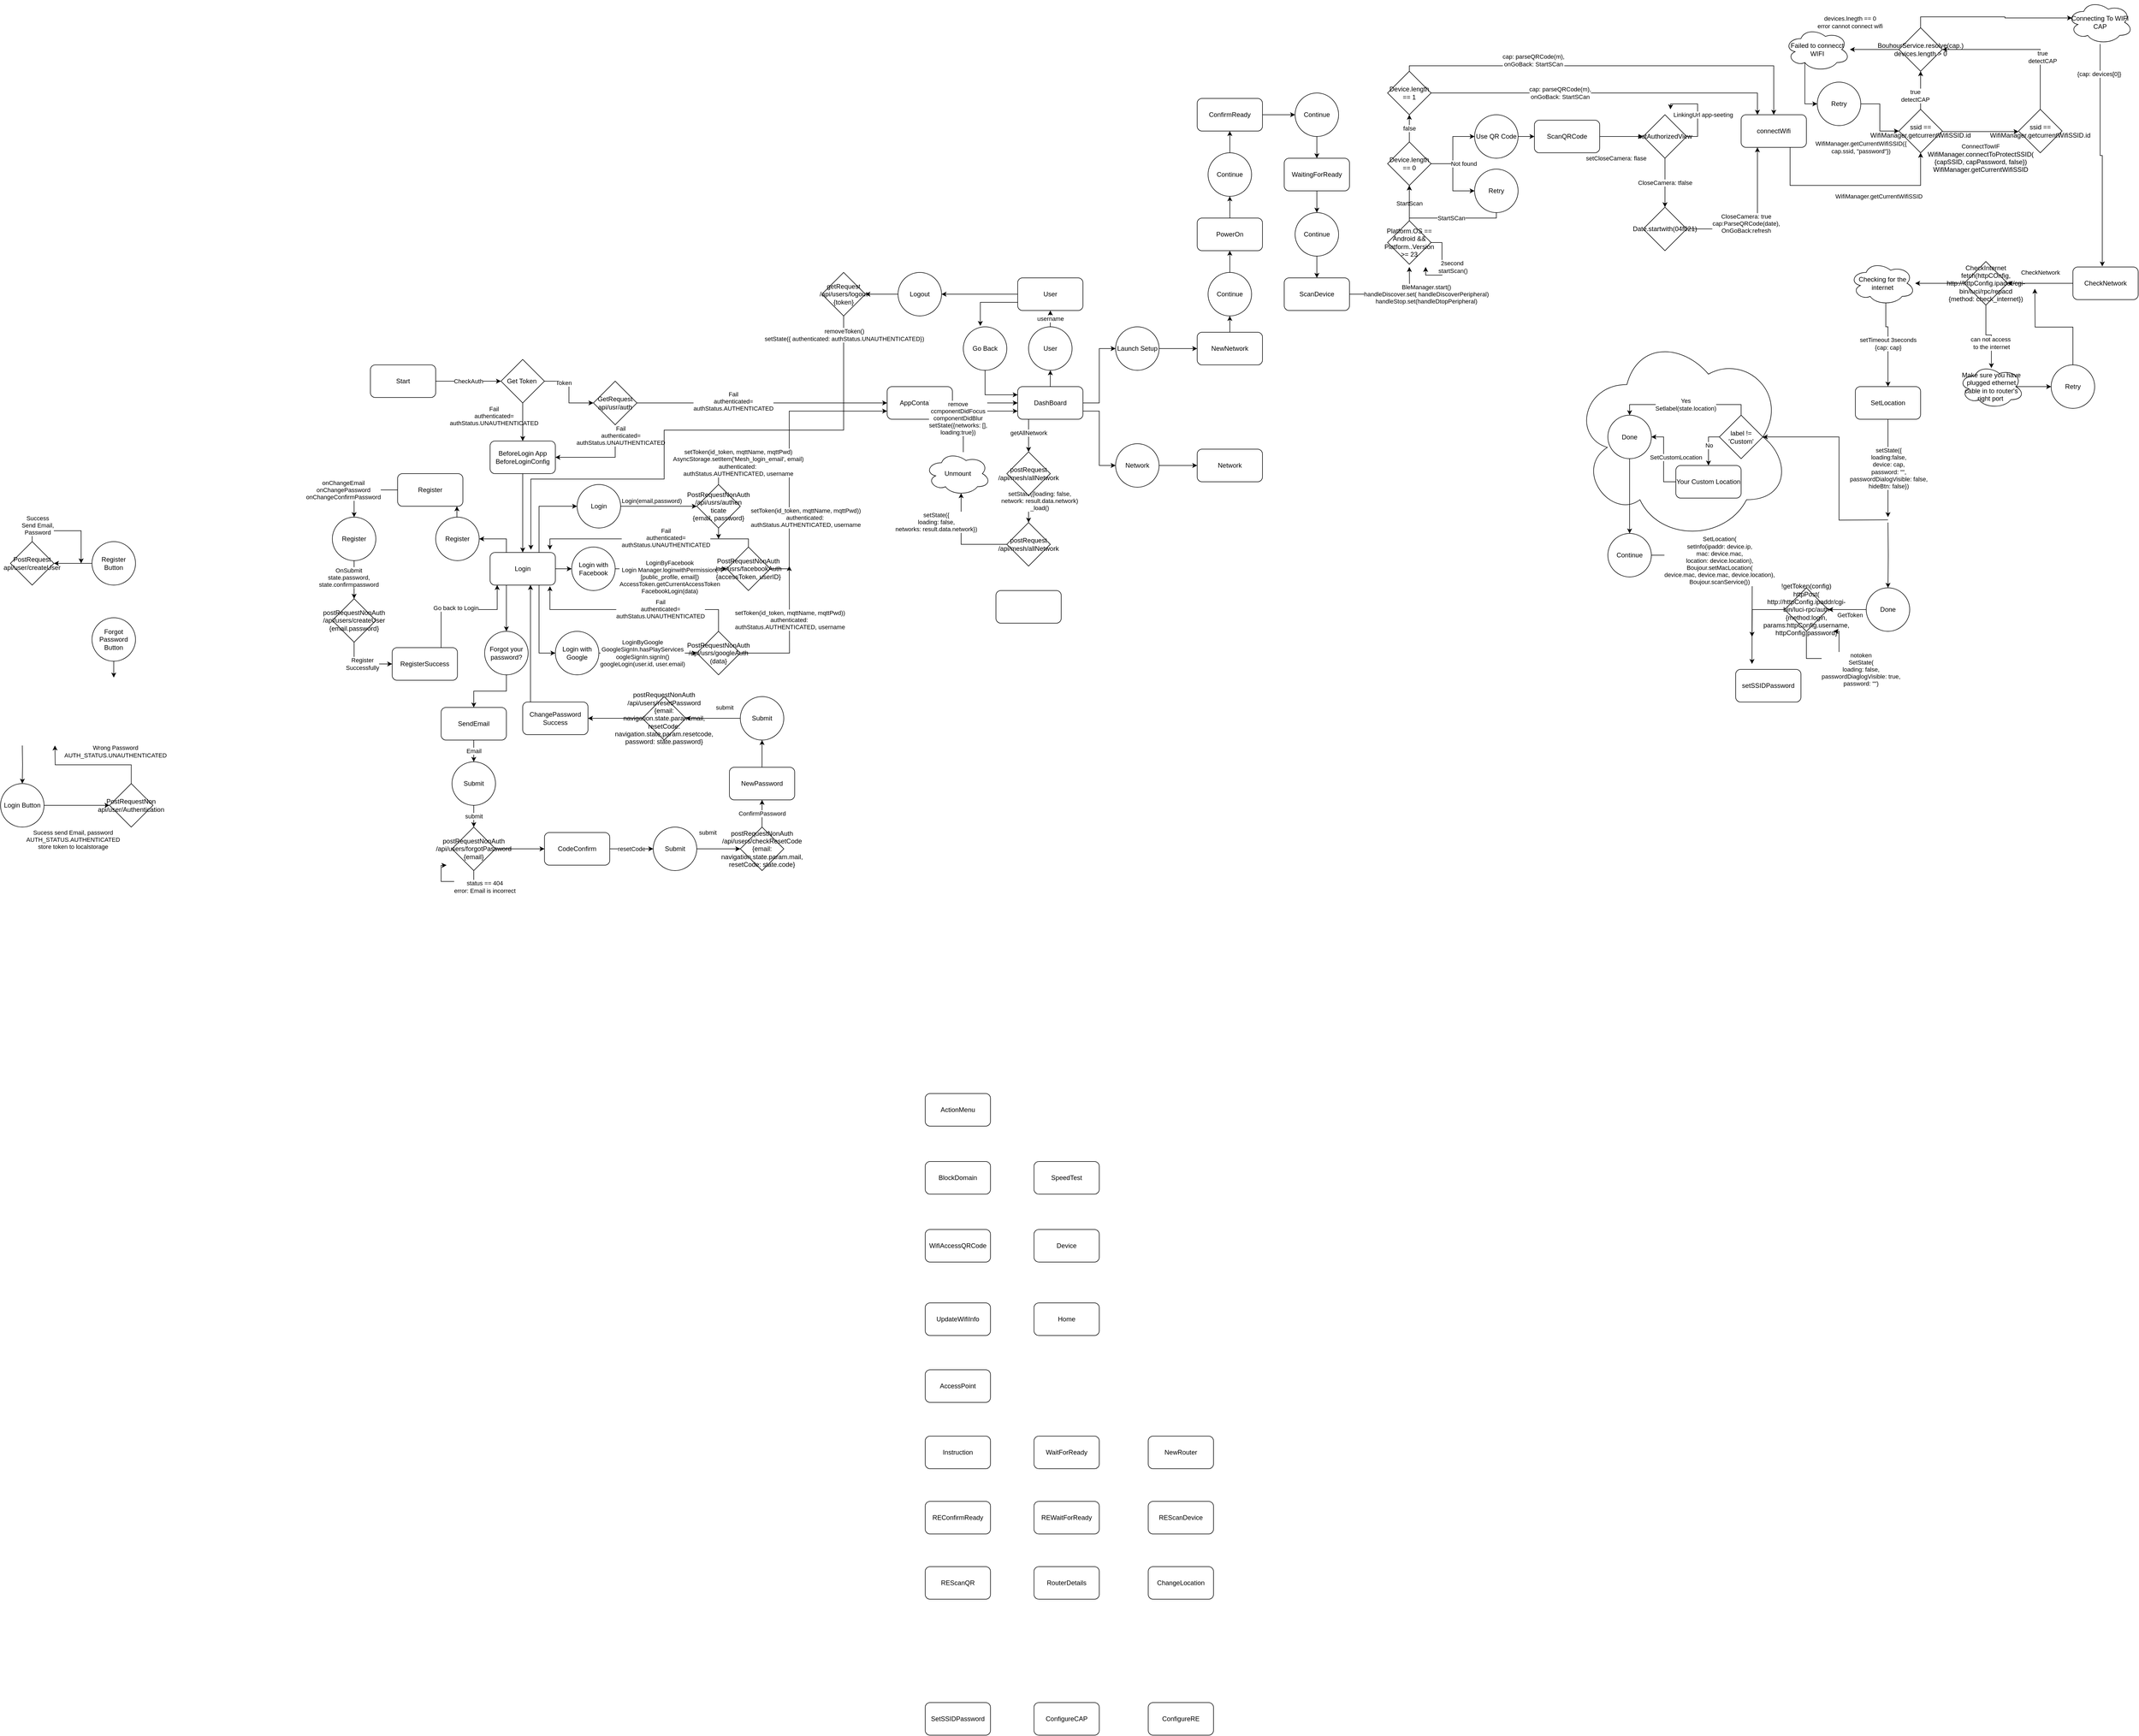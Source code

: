 <mxfile version="13.8.7" type="github">
  <diagram id="aokODsgRx68Id1cw1on9" name="Page-1">
    <mxGraphModel dx="3055" dy="1906" grid="1" gridSize="10" guides="1" tooltips="1" connect="1" arrows="1" fold="1" page="1" pageScale="1" pageWidth="850" pageHeight="1100" math="0" shadow="0">
      <root>
        <mxCell id="0" />
        <mxCell id="1" parent="0" />
        <mxCell id="as9aqDVmYMdzE_2a_-bm-5" value="" style="ellipse;shape=cloud;whiteSpace=wrap;html=1;" vertex="1" parent="1">
          <mxGeometry x="1980" y="-40" width="400" height="385" as="geometry" />
        </mxCell>
        <mxCell id="6UK9n3AYxKvv8hEqM6GO-25" value="&lt;span style=&quot;color: rgb(0 , 0 , 0) ; font-family: &amp;#34;helvetica&amp;#34; ; font-size: 11px ; font-style: normal ; font-weight: 400 ; letter-spacing: normal ; text-align: center ; text-indent: 0px ; text-transform: none ; word-spacing: 0px ; background-color: rgb(255 , 255 , 255) ; display: inline ; float: none&quot;&gt;setToken(id_token, mqttName, mqttPwd)&lt;/span&gt;&lt;span style=&quot;color: rgb(0 , 0 , 0) ; font-family: &amp;#34;helvetica&amp;#34; ; font-size: 11px ; font-style: normal ; font-weight: 400 ; letter-spacing: normal ; text-align: center ; text-indent: 0px ; text-transform: none ; word-spacing: 0px ; background-color: rgb(255 , 255 , 255) ; display: inline ; float: none&quot;&gt;)&lt;/span&gt;&lt;br style=&quot;color: rgb(0 , 0 , 0) ; font-family: &amp;#34;helvetica&amp;#34; ; font-size: 11px ; font-style: normal ; font-weight: 400 ; letter-spacing: normal ; text-align: center ; text-indent: 0px ; text-transform: none ; word-spacing: 0px&quot;&gt;&lt;span style=&quot;color: rgb(0 , 0 , 0) ; font-family: &amp;#34;helvetica&amp;#34; ; font-size: 11px ; font-style: normal ; font-weight: 400 ; letter-spacing: normal ; text-align: center ; text-indent: 0px ; text-transform: none ; word-spacing: 0px ; background-color: rgb(255 , 255 , 255) ; display: inline ; float: none&quot;&gt;authenticated:&amp;nbsp;&lt;/span&gt;&lt;br style=&quot;color: rgb(0 , 0 , 0) ; font-family: &amp;#34;helvetica&amp;#34; ; font-size: 11px ; font-style: normal ; font-weight: 400 ; letter-spacing: normal ; text-align: center ; text-indent: 0px ; text-transform: none ; word-spacing: 0px&quot;&gt;&lt;span style=&quot;color: rgb(0 , 0 , 0) ; font-family: &amp;#34;helvetica&amp;#34; ; font-size: 11px ; font-style: normal ; font-weight: 400 ; letter-spacing: normal ; text-align: center ; text-indent: 0px ; text-transform: none ; word-spacing: 0px ; background-color: rgb(255 , 255 , 255) ; display: inline ; float: none&quot;&gt;authStatus.AUTHENTICATED, username&lt;/span&gt;" style="edgeStyle=orthogonalEdgeStyle;rounded=0;orthogonalLoop=1;jettySize=auto;html=1;exitX=1;exitY=0.5;exitDx=0;exitDy=0;" parent="1" source="6UK9n3AYxKvv8hEqM6GO-8" edge="1">
          <mxGeometry x="0.04" y="-30" relative="1" as="geometry">
            <mxPoint x="540" y="180" as="targetPoint" />
            <Array as="points">
              <mxPoint x="540" y="395" />
              <mxPoint x="540" y="180" />
            </Array>
            <mxPoint y="1" as="offset" />
          </mxGeometry>
        </mxCell>
        <mxCell id="LV5CCHK0L-nCkO7Zp9Pf-14" value="Fail&lt;br&gt;authenticated=&lt;br&gt;authStatus.UNAUTHENTICATED" style="edgeLabel;html=1;align=center;verticalAlign=middle;resizable=0;points=[];" parent="1" vertex="1" connectable="0">
          <mxGeometry x="-0.002" y="89.999" as="geometry">
            <mxPoint x="-3" y="24" as="offset" />
          </mxGeometry>
        </mxCell>
        <mxCell id="LV5CCHK0L-nCkO7Zp9Pf-4" value="" style="edgeStyle=orthogonalEdgeStyle;rounded=0;orthogonalLoop=1;jettySize=auto;html=1;" parent="1" target="LV5CCHK0L-nCkO7Zp9Pf-43" edge="1">
          <mxGeometry relative="1" as="geometry">
            <mxPoint x="-870" y="720" as="sourcePoint" />
          </mxGeometry>
        </mxCell>
        <mxCell id="LV5CCHK0L-nCkO7Zp9Pf-59" style="edgeStyle=orthogonalEdgeStyle;rounded=0;orthogonalLoop=1;jettySize=auto;html=1;exitX=0.5;exitY=1;exitDx=0;exitDy=0;" parent="1" source="LV5CCHK0L-nCkO7Zp9Pf-5" target="LV5CCHK0L-nCkO7Zp9Pf-51" edge="1">
          <mxGeometry relative="1" as="geometry" />
        </mxCell>
        <mxCell id="LV5CCHK0L-nCkO7Zp9Pf-5" value="BeforeLogin App&lt;br&gt;BeforeLoginConfig" style="rounded=1;whiteSpace=wrap;html=1;" parent="1" vertex="1">
          <mxGeometry x="-10" y="160" width="120" height="60" as="geometry" />
        </mxCell>
        <mxCell id="LV5CCHK0L-nCkO7Zp9Pf-6" value="&lt;meta charset=&quot;utf-8&quot;&gt;&lt;span style=&quot;color: rgb(0, 0, 0); font-family: helvetica; font-size: 11px; font-style: normal; font-weight: 400; letter-spacing: normal; text-align: center; text-indent: 0px; text-transform: none; word-spacing: 0px; background-color: rgb(255, 255, 255); display: inline; float: none;&quot;&gt;CheckAuth&lt;/span&gt;" style="edgeStyle=orthogonalEdgeStyle;rounded=0;orthogonalLoop=1;jettySize=auto;html=1;" parent="1" source="LV5CCHK0L-nCkO7Zp9Pf-7" target="LV5CCHK0L-nCkO7Zp9Pf-13" edge="1">
          <mxGeometry relative="1" as="geometry" />
        </mxCell>
        <mxCell id="LV5CCHK0L-nCkO7Zp9Pf-7" value="Start" style="rounded=1;whiteSpace=wrap;html=1;" parent="1" vertex="1">
          <mxGeometry x="-230" y="20" width="120" height="60" as="geometry" />
        </mxCell>
        <mxCell id="LV5CCHK0L-nCkO7Zp9Pf-49" style="edgeStyle=orthogonalEdgeStyle;rounded=0;orthogonalLoop=1;jettySize=auto;html=1;exitX=1;exitY=0.5;exitDx=0;exitDy=0;entryX=0;entryY=0.5;entryDx=0;entryDy=0;" parent="1" source="LV5CCHK0L-nCkO7Zp9Pf-10" target="LV5CCHK0L-nCkO7Zp9Pf-48" edge="1">
          <mxGeometry relative="1" as="geometry" />
        </mxCell>
        <mxCell id="LV5CCHK0L-nCkO7Zp9Pf-50" value="Fail&lt;br&gt;authenticated=&lt;br&gt;authStatus.AUTHENTICATED" style="edgeLabel;html=1;align=center;verticalAlign=middle;resizable=0;points=[];" parent="LV5CCHK0L-nCkO7Zp9Pf-49" vertex="1" connectable="0">
          <mxGeometry x="-0.232" y="3" relative="1" as="geometry">
            <mxPoint as="offset" />
          </mxGeometry>
        </mxCell>
        <mxCell id="LV5CCHK0L-nCkO7Zp9Pf-10" value="GetRequest&lt;br&gt;api/usr/auth" style="rhombus;whiteSpace=wrap;html=1;" parent="1" vertex="1">
          <mxGeometry x="180" y="50" width="80" height="80" as="geometry" />
        </mxCell>
        <mxCell id="LV5CCHK0L-nCkO7Zp9Pf-12" style="edgeStyle=orthogonalEdgeStyle;rounded=0;orthogonalLoop=1;jettySize=auto;html=1;exitX=0.5;exitY=1;exitDx=0;exitDy=0;entryX=0.5;entryY=0;entryDx=0;entryDy=0;" parent="1" source="LV5CCHK0L-nCkO7Zp9Pf-13" target="LV5CCHK0L-nCkO7Zp9Pf-5" edge="1">
          <mxGeometry relative="1" as="geometry">
            <mxPoint x="110" y="190" as="targetPoint" />
          </mxGeometry>
        </mxCell>
        <mxCell id="LV5CCHK0L-nCkO7Zp9Pf-46" style="edgeStyle=orthogonalEdgeStyle;rounded=0;orthogonalLoop=1;jettySize=auto;html=1;exitX=1;exitY=0.5;exitDx=0;exitDy=0;" parent="1" source="LV5CCHK0L-nCkO7Zp9Pf-13" target="LV5CCHK0L-nCkO7Zp9Pf-10" edge="1">
          <mxGeometry relative="1" as="geometry" />
        </mxCell>
        <mxCell id="LV5CCHK0L-nCkO7Zp9Pf-47" value="Token" style="edgeLabel;html=1;align=center;verticalAlign=middle;resizable=0;points=[];" parent="LV5CCHK0L-nCkO7Zp9Pf-46" vertex="1" connectable="0">
          <mxGeometry x="-0.462" y="-3" relative="1" as="geometry">
            <mxPoint as="offset" />
          </mxGeometry>
        </mxCell>
        <mxCell id="LV5CCHK0L-nCkO7Zp9Pf-13" value="Get Token&amp;nbsp;" style="rhombus;whiteSpace=wrap;html=1;" parent="1" vertex="1">
          <mxGeometry x="10" y="10" width="80" height="80" as="geometry" />
        </mxCell>
        <mxCell id="LV5CCHK0L-nCkO7Zp9Pf-15" value="Sucess send Email, password&lt;br&gt;AUTH_STATUS.AUTHENTICATED&lt;br&gt;store token to localstorage" style="edgeLabel;html=1;align=center;verticalAlign=middle;resizable=0;points=[];" parent="1" vertex="1" connectable="0">
          <mxGeometry x="-776.85" y="892.84" as="geometry" />
        </mxCell>
        <mxCell id="LV5CCHK0L-nCkO7Zp9Pf-16" style="edgeStyle=orthogonalEdgeStyle;rounded=0;orthogonalLoop=1;jettySize=auto;html=1;exitX=0.5;exitY=0;exitDx=0;exitDy=0;entryX=1;entryY=1;entryDx=0;entryDy=0;" parent="1" source="LV5CCHK0L-nCkO7Zp9Pf-18" edge="1">
          <mxGeometry relative="1" as="geometry">
            <mxPoint x="-810" y="720" as="targetPoint" />
          </mxGeometry>
        </mxCell>
        <mxCell id="LV5CCHK0L-nCkO7Zp9Pf-17" value="Wrong Password&lt;br&gt;AUTH_STATUS.UNAUTHENTICATED" style="edgeLabel;html=1;align=center;verticalAlign=middle;resizable=0;points=[];" parent="LV5CCHK0L-nCkO7Zp9Pf-16" vertex="1" connectable="0">
          <mxGeometry x="0.354" y="-1" relative="1" as="geometry">
            <mxPoint x="77.57" y="-24.0" as="offset" />
          </mxGeometry>
        </mxCell>
        <mxCell id="LV5CCHK0L-nCkO7Zp9Pf-18" value="PostRequestNon&lt;br&gt;api/user/Authentication" style="rhombus;whiteSpace=wrap;html=1;" parent="1" vertex="1">
          <mxGeometry x="-709.71" y="790" width="80" height="80" as="geometry" />
        </mxCell>
        <mxCell id="LV5CCHK0L-nCkO7Zp9Pf-19" value="Success&lt;br&gt;Send Email, &lt;br&gt;Password" style="edgeStyle=orthogonalEdgeStyle;rounded=0;orthogonalLoop=1;jettySize=auto;html=1;exitX=0.5;exitY=0;exitDx=0;exitDy=0;" parent="1" source="LV5CCHK0L-nCkO7Zp9Pf-20" edge="1">
          <mxGeometry x="-0.765" y="-14" relative="1" as="geometry">
            <mxPoint x="10" y="-24" as="offset" />
            <mxPoint x="-761.85" y="385" as="targetPoint" />
            <Array as="points">
              <mxPoint x="-851.85" y="325" />
              <mxPoint x="-761.85" y="325" />
            </Array>
          </mxGeometry>
        </mxCell>
        <mxCell id="LV5CCHK0L-nCkO7Zp9Pf-20" value="PostRequest&lt;br&gt;api/user/createUser" style="rhombus;whiteSpace=wrap;html=1;" parent="1" vertex="1">
          <mxGeometry x="-891.85" y="345" width="80" height="80" as="geometry" />
        </mxCell>
        <mxCell id="LV5CCHK0L-nCkO7Zp9Pf-38" value="" style="edgeStyle=orthogonalEdgeStyle;rounded=0;orthogonalLoop=1;jettySize=auto;html=1;" parent="1" source="LV5CCHK0L-nCkO7Zp9Pf-39" edge="1">
          <mxGeometry relative="1" as="geometry">
            <mxPoint x="-701.85" y="595" as="targetPoint" />
          </mxGeometry>
        </mxCell>
        <mxCell id="LV5CCHK0L-nCkO7Zp9Pf-39" value="Forgot Password Button" style="ellipse;whiteSpace=wrap;html=1;aspect=fixed;" parent="1" vertex="1">
          <mxGeometry x="-741.85" y="485" width="80" height="80" as="geometry" />
        </mxCell>
        <mxCell id="LV5CCHK0L-nCkO7Zp9Pf-40" value="" style="edgeStyle=orthogonalEdgeStyle;rounded=0;orthogonalLoop=1;jettySize=auto;html=1;" parent="1" source="LV5CCHK0L-nCkO7Zp9Pf-41" target="LV5CCHK0L-nCkO7Zp9Pf-20" edge="1">
          <mxGeometry relative="1" as="geometry" />
        </mxCell>
        <mxCell id="LV5CCHK0L-nCkO7Zp9Pf-41" value="Register Button" style="ellipse;whiteSpace=wrap;html=1;aspect=fixed;" parent="1" vertex="1">
          <mxGeometry x="-741.85" y="345" width="80" height="80" as="geometry" />
        </mxCell>
        <mxCell id="LV5CCHK0L-nCkO7Zp9Pf-42" value="" style="edgeStyle=orthogonalEdgeStyle;rounded=0;orthogonalLoop=1;jettySize=auto;html=1;" parent="1" source="LV5CCHK0L-nCkO7Zp9Pf-43" target="LV5CCHK0L-nCkO7Zp9Pf-18" edge="1">
          <mxGeometry relative="1" as="geometry" />
        </mxCell>
        <mxCell id="LV5CCHK0L-nCkO7Zp9Pf-43" value="Login Button" style="ellipse;whiteSpace=wrap;html=1;aspect=fixed;" parent="1" vertex="1">
          <mxGeometry x="-910" y="790" width="80" height="80" as="geometry" />
        </mxCell>
        <mxCell id="LV5CCHK0L-nCkO7Zp9Pf-8" style="edgeStyle=orthogonalEdgeStyle;rounded=0;orthogonalLoop=1;jettySize=auto;html=1;exitX=0.5;exitY=1;exitDx=0;exitDy=0;entryX=1;entryY=0.5;entryDx=0;entryDy=0;" parent="1" source="LV5CCHK0L-nCkO7Zp9Pf-10" target="LV5CCHK0L-nCkO7Zp9Pf-5" edge="1">
          <mxGeometry relative="1" as="geometry" />
        </mxCell>
        <mxCell id="LV5CCHK0L-nCkO7Zp9Pf-9" value="Fail&lt;br&gt;authenticated=&lt;br&gt;authStatus.UNAUTHENTICATED" style="edgeLabel;html=1;align=center;verticalAlign=middle;resizable=0;points=[];" parent="LV5CCHK0L-nCkO7Zp9Pf-8" vertex="1" connectable="0">
          <mxGeometry x="-0.028" y="-37" relative="1" as="geometry">
            <mxPoint x="32.0" y="-3" as="offset" />
          </mxGeometry>
        </mxCell>
        <mxCell id="6UK9n3AYxKvv8hEqM6GO-106" style="edgeStyle=orthogonalEdgeStyle;rounded=0;orthogonalLoop=1;jettySize=auto;html=1;exitX=1;exitY=0.5;exitDx=0;exitDy=0;" parent="1" source="LV5CCHK0L-nCkO7Zp9Pf-48" target="6UK9n3AYxKvv8hEqM6GO-73" edge="1">
          <mxGeometry relative="1" as="geometry" />
        </mxCell>
        <mxCell id="LV5CCHK0L-nCkO7Zp9Pf-48" value="AppContainer" style="rounded=1;whiteSpace=wrap;html=1;" parent="1" vertex="1">
          <mxGeometry x="720" y="60" width="120" height="60" as="geometry" />
        </mxCell>
        <mxCell id="LV5CCHK0L-nCkO7Zp9Pf-61" style="edgeStyle=orthogonalEdgeStyle;rounded=0;orthogonalLoop=1;jettySize=auto;html=1;exitX=0.25;exitY=0;exitDx=0;exitDy=0;" parent="1" source="LV5CCHK0L-nCkO7Zp9Pf-51" target="LV5CCHK0L-nCkO7Zp9Pf-60" edge="1">
          <mxGeometry relative="1" as="geometry" />
        </mxCell>
        <mxCell id="LV5CCHK0L-nCkO7Zp9Pf-65" style="edgeStyle=orthogonalEdgeStyle;rounded=0;orthogonalLoop=1;jettySize=auto;html=1;exitX=0.25;exitY=1;exitDx=0;exitDy=0;entryX=0.5;entryY=0;entryDx=0;entryDy=0;" parent="1" source="LV5CCHK0L-nCkO7Zp9Pf-51" target="LV5CCHK0L-nCkO7Zp9Pf-63" edge="1">
          <mxGeometry relative="1" as="geometry">
            <Array as="points">
              <mxPoint x="20" y="470" />
              <mxPoint x="20" y="470" />
            </Array>
          </mxGeometry>
        </mxCell>
        <mxCell id="6UK9n3AYxKvv8hEqM6GO-3" style="edgeStyle=orthogonalEdgeStyle;rounded=0;orthogonalLoop=1;jettySize=auto;html=1;exitX=1;exitY=0.5;exitDx=0;exitDy=0;entryX=0;entryY=0.5;entryDx=0;entryDy=0;" parent="1" source="LV5CCHK0L-nCkO7Zp9Pf-51" target="LV5CCHK0L-nCkO7Zp9Pf-68" edge="1">
          <mxGeometry relative="1" as="geometry" />
        </mxCell>
        <mxCell id="6UK9n3AYxKvv8hEqM6GO-4" style="edgeStyle=orthogonalEdgeStyle;rounded=0;orthogonalLoop=1;jettySize=auto;html=1;exitX=0.75;exitY=0;exitDx=0;exitDy=0;entryX=0;entryY=0.5;entryDx=0;entryDy=0;" parent="1" source="LV5CCHK0L-nCkO7Zp9Pf-51" target="LV5CCHK0L-nCkO7Zp9Pf-66" edge="1">
          <mxGeometry relative="1" as="geometry" />
        </mxCell>
        <mxCell id="6UK9n3AYxKvv8hEqM6GO-28" style="edgeStyle=orthogonalEdgeStyle;rounded=0;orthogonalLoop=1;jettySize=auto;html=1;exitX=0.75;exitY=1;exitDx=0;exitDy=0;entryX=0;entryY=0.5;entryDx=0;entryDy=0;" parent="1" source="LV5CCHK0L-nCkO7Zp9Pf-51" target="LV5CCHK0L-nCkO7Zp9Pf-69" edge="1">
          <mxGeometry relative="1" as="geometry" />
        </mxCell>
        <mxCell id="LV5CCHK0L-nCkO7Zp9Pf-51" value="Login" style="rounded=1;whiteSpace=wrap;html=1;" parent="1" vertex="1">
          <mxGeometry x="-10" y="365" width="120" height="60" as="geometry" />
        </mxCell>
        <mxCell id="6UK9n3AYxKvv8hEqM6GO-41" value="onChangeEmail&lt;br&gt;onChangePassword&lt;br&gt;onChangeConfirmPassword" style="edgeStyle=orthogonalEdgeStyle;rounded=0;orthogonalLoop=1;jettySize=auto;html=1;exitX=0;exitY=0.5;exitDx=0;exitDy=0;entryX=0.5;entryY=0;entryDx=0;entryDy=0;" parent="1" source="LV5CCHK0L-nCkO7Zp9Pf-52" target="6UK9n3AYxKvv8hEqM6GO-37" edge="1">
          <mxGeometry x="0.231" y="-20" relative="1" as="geometry">
            <mxPoint as="offset" />
          </mxGeometry>
        </mxCell>
        <mxCell id="LV5CCHK0L-nCkO7Zp9Pf-52" value="Register" style="rounded=1;whiteSpace=wrap;html=1;" parent="1" vertex="1">
          <mxGeometry x="-180" y="220" width="120" height="60" as="geometry" />
        </mxCell>
        <mxCell id="6UK9n3AYxKvv8hEqM6GO-45" style="edgeStyle=orthogonalEdgeStyle;rounded=0;orthogonalLoop=1;jettySize=auto;html=1;exitX=0.75;exitY=0;exitDx=0;exitDy=0;entryX=0.109;entryY=0.996;entryDx=0;entryDy=0;entryPerimeter=0;" parent="1" source="LV5CCHK0L-nCkO7Zp9Pf-53" target="LV5CCHK0L-nCkO7Zp9Pf-51" edge="1">
          <mxGeometry relative="1" as="geometry">
            <Array as="points">
              <mxPoint x="-100" y="470" />
              <mxPoint x="3" y="470" />
            </Array>
          </mxGeometry>
        </mxCell>
        <mxCell id="6UK9n3AYxKvv8hEqM6GO-46" value="Go back to Login" style="edgeLabel;html=1;align=center;verticalAlign=middle;resizable=0;points=[];" parent="6UK9n3AYxKvv8hEqM6GO-45" vertex="1" connectable="0">
          <mxGeometry x="-0.116" y="3" relative="1" as="geometry">
            <mxPoint as="offset" />
          </mxGeometry>
        </mxCell>
        <mxCell id="LV5CCHK0L-nCkO7Zp9Pf-53" value="RegisterSuccess" style="rounded=1;whiteSpace=wrap;html=1;" parent="1" vertex="1">
          <mxGeometry x="-190" y="540" width="120" height="60" as="geometry" />
        </mxCell>
        <mxCell id="6UK9n3AYxKvv8hEqM6GO-53" value="Email" style="edgeStyle=orthogonalEdgeStyle;rounded=0;orthogonalLoop=1;jettySize=auto;html=1;" parent="1" source="LV5CCHK0L-nCkO7Zp9Pf-54" target="6UK9n3AYxKvv8hEqM6GO-52" edge="1">
          <mxGeometry relative="1" as="geometry" />
        </mxCell>
        <mxCell id="LV5CCHK0L-nCkO7Zp9Pf-54" value="SendEmail" style="rounded=1;whiteSpace=wrap;html=1;" parent="1" vertex="1">
          <mxGeometry x="-100" y="650" width="120" height="60" as="geometry" />
        </mxCell>
        <mxCell id="6UK9n3AYxKvv8hEqM6GO-58" value="resetCode" style="edgeStyle=orthogonalEdgeStyle;rounded=0;orthogonalLoop=1;jettySize=auto;html=1;exitX=1;exitY=0.5;exitDx=0;exitDy=0;entryX=0;entryY=0.5;entryDx=0;entryDy=0;" parent="1" source="LV5CCHK0L-nCkO7Zp9Pf-55" target="6UK9n3AYxKvv8hEqM6GO-57" edge="1">
          <mxGeometry relative="1" as="geometry" />
        </mxCell>
        <mxCell id="LV5CCHK0L-nCkO7Zp9Pf-55" value="CodeConfirm" style="rounded=1;whiteSpace=wrap;html=1;" parent="1" vertex="1">
          <mxGeometry x="90" y="880" width="120" height="60" as="geometry" />
        </mxCell>
        <mxCell id="6UK9n3AYxKvv8hEqM6GO-65" style="edgeStyle=orthogonalEdgeStyle;rounded=0;orthogonalLoop=1;jettySize=auto;html=1;exitX=0.5;exitY=0;exitDx=0;exitDy=0;entryX=0.5;entryY=1;entryDx=0;entryDy=0;" parent="1" source="LV5CCHK0L-nCkO7Zp9Pf-56" target="6UK9n3AYxKvv8hEqM6GO-63" edge="1">
          <mxGeometry relative="1" as="geometry" />
        </mxCell>
        <mxCell id="LV5CCHK0L-nCkO7Zp9Pf-56" value="NewPassword" style="rounded=1;whiteSpace=wrap;html=1;" parent="1" vertex="1">
          <mxGeometry x="430" y="760" width="120" height="60" as="geometry" />
        </mxCell>
        <mxCell id="6UK9n3AYxKvv8hEqM6GO-71" style="edgeStyle=orthogonalEdgeStyle;rounded=0;orthogonalLoop=1;jettySize=auto;html=1;exitX=0.25;exitY=0;exitDx=0;exitDy=0;entryX=0.619;entryY=0.996;entryDx=0;entryDy=0;entryPerimeter=0;" parent="1" source="LV5CCHK0L-nCkO7Zp9Pf-57" target="LV5CCHK0L-nCkO7Zp9Pf-51" edge="1">
          <mxGeometry relative="1" as="geometry">
            <Array as="points">
              <mxPoint x="64" y="640" />
            </Array>
          </mxGeometry>
        </mxCell>
        <mxCell id="LV5CCHK0L-nCkO7Zp9Pf-57" value="ChangePassword Success" style="rounded=1;whiteSpace=wrap;html=1;" parent="1" vertex="1">
          <mxGeometry x="50" y="640" width="120" height="60" as="geometry" />
        </mxCell>
        <mxCell id="6UK9n3AYxKvv8hEqM6GO-47" style="edgeStyle=orthogonalEdgeStyle;rounded=0;orthogonalLoop=1;jettySize=auto;html=1;exitX=0.5;exitY=0;exitDx=0;exitDy=0;" parent="1" source="LV5CCHK0L-nCkO7Zp9Pf-60" edge="1">
          <mxGeometry relative="1" as="geometry">
            <mxPoint x="-71" y="280" as="targetPoint" />
          </mxGeometry>
        </mxCell>
        <mxCell id="LV5CCHK0L-nCkO7Zp9Pf-60" value="Register" style="ellipse;whiteSpace=wrap;html=1;aspect=fixed;" parent="1" vertex="1">
          <mxGeometry x="-110" y="300" width="80" height="80" as="geometry" />
        </mxCell>
        <mxCell id="LV5CCHK0L-nCkO7Zp9Pf-64" style="edgeStyle=orthogonalEdgeStyle;rounded=0;orthogonalLoop=1;jettySize=auto;html=1;" parent="1" source="LV5CCHK0L-nCkO7Zp9Pf-63" target="LV5CCHK0L-nCkO7Zp9Pf-54" edge="1">
          <mxGeometry relative="1" as="geometry" />
        </mxCell>
        <mxCell id="LV5CCHK0L-nCkO7Zp9Pf-63" value="Forgot your password?" style="ellipse;whiteSpace=wrap;html=1;aspect=fixed;" parent="1" vertex="1">
          <mxGeometry x="-20" y="510" width="80" height="80" as="geometry" />
        </mxCell>
        <mxCell id="6UK9n3AYxKvv8hEqM6GO-6" style="edgeStyle=orthogonalEdgeStyle;rounded=0;orthogonalLoop=1;jettySize=auto;html=1;exitX=1;exitY=0.5;exitDx=0;exitDy=0;" parent="1" source="LV5CCHK0L-nCkO7Zp9Pf-66" target="6UK9n3AYxKvv8hEqM6GO-5" edge="1">
          <mxGeometry relative="1" as="geometry" />
        </mxCell>
        <mxCell id="6UK9n3AYxKvv8hEqM6GO-27" value="Login(email,password)" style="edgeLabel;html=1;align=center;verticalAlign=middle;resizable=0;points=[];" parent="6UK9n3AYxKvv8hEqM6GO-6" vertex="1" connectable="0">
          <mxGeometry x="-0.186" y="-1" relative="1" as="geometry">
            <mxPoint y="-11" as="offset" />
          </mxGeometry>
        </mxCell>
        <mxCell id="LV5CCHK0L-nCkO7Zp9Pf-66" value="Login" style="ellipse;whiteSpace=wrap;html=1;aspect=fixed;" parent="1" vertex="1">
          <mxGeometry x="150" y="240" width="80" height="80" as="geometry" />
        </mxCell>
        <mxCell id="6UK9n3AYxKvv8hEqM6GO-9" value="LoginByFacebook&lt;br&gt;Login Manager.loginwithPermission(&lt;br&gt;[public_profile, email])&lt;br&gt;AccessToken.getCurrentAccessToken&lt;br&gt;FacebookLogin(data)" style="edgeStyle=orthogonalEdgeStyle;rounded=0;orthogonalLoop=1;jettySize=auto;html=1;exitX=1;exitY=0.5;exitDx=0;exitDy=0;entryX=0;entryY=0.5;entryDx=0;entryDy=0;" parent="1" source="LV5CCHK0L-nCkO7Zp9Pf-68" target="6UK9n3AYxKvv8hEqM6GO-8" edge="1">
          <mxGeometry x="-0.024" y="-15" relative="1" as="geometry">
            <mxPoint as="offset" />
          </mxGeometry>
        </mxCell>
        <mxCell id="LV5CCHK0L-nCkO7Zp9Pf-68" value="Login with Facebook" style="ellipse;whiteSpace=wrap;html=1;aspect=fixed;" parent="1" vertex="1">
          <mxGeometry x="140" y="355" width="80" height="80" as="geometry" />
        </mxCell>
        <mxCell id="6UK9n3AYxKvv8hEqM6GO-12" style="edgeStyle=orthogonalEdgeStyle;rounded=0;orthogonalLoop=1;jettySize=auto;html=1;exitX=1;exitY=0.5;exitDx=0;exitDy=0;entryX=0;entryY=0.5;entryDx=0;entryDy=0;" parent="1" source="LV5CCHK0L-nCkO7Zp9Pf-69" target="6UK9n3AYxKvv8hEqM6GO-11" edge="1">
          <mxGeometry relative="1" as="geometry" />
        </mxCell>
        <mxCell id="6UK9n3AYxKvv8hEqM6GO-35" value="LoginByGoogle&lt;br&gt;GoogleSignIn.hasPlayServices&lt;br&gt;oogleSignIn.signIn()&lt;br&gt;googleLogin(user.id, user.email)" style="edgeLabel;html=1;align=center;verticalAlign=middle;resizable=0;points=[];" parent="6UK9n3AYxKvv8hEqM6GO-12" vertex="1" connectable="0">
          <mxGeometry x="-0.371" y="2" relative="1" as="geometry">
            <mxPoint x="23.53" y="2" as="offset" />
          </mxGeometry>
        </mxCell>
        <mxCell id="LV5CCHK0L-nCkO7Zp9Pf-69" value="Login with Google" style="ellipse;whiteSpace=wrap;html=1;aspect=fixed;" parent="1" vertex="1">
          <mxGeometry x="110" y="510" width="80" height="80" as="geometry" />
        </mxCell>
        <mxCell id="6UK9n3AYxKvv8hEqM6GO-7" style="edgeStyle=orthogonalEdgeStyle;rounded=0;orthogonalLoop=1;jettySize=auto;html=1;exitX=0.5;exitY=0;exitDx=0;exitDy=0;entryX=0;entryY=0.75;entryDx=0;entryDy=0;" parent="1" source="6UK9n3AYxKvv8hEqM6GO-5" target="LV5CCHK0L-nCkO7Zp9Pf-48" edge="1">
          <mxGeometry relative="1" as="geometry">
            <mxPoint x="540" y="122" as="targetPoint" />
            <Array as="points">
              <mxPoint x="410" y="180" />
              <mxPoint x="540" y="180" />
              <mxPoint x="540" y="105" />
            </Array>
          </mxGeometry>
        </mxCell>
        <mxCell id="6UK9n3AYxKvv8hEqM6GO-15" value="setToken(id_token, mqttName, mqttPwd)&lt;br&gt;AsyncStorage.setItem(&#39;Mesh_login_email&#39;, email)&lt;br&gt;authenticated:&amp;nbsp;&lt;br&gt;authStatus.AUTHENTICATED, username" style="edgeLabel;html=1;align=center;verticalAlign=middle;resizable=0;points=[];" parent="6UK9n3AYxKvv8hEqM6GO-7" vertex="1" connectable="0">
          <mxGeometry x="-0.481" y="-3" relative="1" as="geometry">
            <mxPoint x="-20" y="17" as="offset" />
          </mxGeometry>
        </mxCell>
        <mxCell id="6UK9n3AYxKvv8hEqM6GO-21" style="edgeStyle=orthogonalEdgeStyle;rounded=0;orthogonalLoop=1;jettySize=auto;html=1;exitX=0.5;exitY=1;exitDx=0;exitDy=0;" parent="1" source="6UK9n3AYxKvv8hEqM6GO-5" edge="1">
          <mxGeometry relative="1" as="geometry">
            <mxPoint x="410" y="340" as="targetPoint" />
          </mxGeometry>
        </mxCell>
        <mxCell id="6UK9n3AYxKvv8hEqM6GO-5" value="PostRequestNonAuth&lt;br&gt;/api/usrs/authen ticate&lt;br&gt;{email, password}" style="rhombus;whiteSpace=wrap;html=1;" parent="1" vertex="1">
          <mxGeometry x="370" y="240" width="80" height="80" as="geometry" />
        </mxCell>
        <mxCell id="6UK9n3AYxKvv8hEqM6GO-22" style="edgeStyle=orthogonalEdgeStyle;rounded=0;orthogonalLoop=1;jettySize=auto;html=1;exitX=0.5;exitY=0;exitDx=0;exitDy=0;" parent="1" source="6UK9n3AYxKvv8hEqM6GO-8" edge="1">
          <mxGeometry relative="1" as="geometry">
            <mxPoint x="100" y="360" as="targetPoint" />
            <Array as="points">
              <mxPoint x="465" y="340" />
              <mxPoint x="100" y="340" />
            </Array>
          </mxGeometry>
        </mxCell>
        <mxCell id="6UK9n3AYxKvv8hEqM6GO-32" value="Fail&lt;br&gt;authenticated=&lt;br&gt;authStatus.UNAUTHENTICATED" style="edgeLabel;html=1;align=center;verticalAlign=middle;resizable=0;points=[];" parent="6UK9n3AYxKvv8hEqM6GO-22" vertex="1" connectable="0">
          <mxGeometry x="-0.165" y="-2" relative="1" as="geometry">
            <mxPoint as="offset" />
          </mxGeometry>
        </mxCell>
        <mxCell id="6UK9n3AYxKvv8hEqM6GO-8" value="&lt;span&gt;PostRequestNonAuth&lt;/span&gt;&lt;br&gt;&lt;span&gt;/api/usrs/facebookAuth&lt;/span&gt;&lt;br&gt;&lt;span&gt;{accessToken, userID}&lt;/span&gt;" style="rhombus;whiteSpace=wrap;html=1;" parent="1" vertex="1">
          <mxGeometry x="425" y="355" width="80" height="80" as="geometry" />
        </mxCell>
        <mxCell id="6UK9n3AYxKvv8hEqM6GO-26" style="edgeStyle=orthogonalEdgeStyle;rounded=0;orthogonalLoop=1;jettySize=auto;html=1;exitX=1;exitY=0.5;exitDx=0;exitDy=0;" parent="1" source="6UK9n3AYxKvv8hEqM6GO-11" edge="1">
          <mxGeometry relative="1" as="geometry">
            <mxPoint x="540" y="390" as="targetPoint" />
          </mxGeometry>
        </mxCell>
        <mxCell id="6UK9n3AYxKvv8hEqM6GO-33" value="&lt;span style=&quot;font-family: &amp;#34;helvetica&amp;#34;&quot;&gt;setToken(id_token, mqttName, mqttPwd)&lt;/span&gt;&lt;span style=&quot;font-family: &amp;#34;helvetica&amp;#34;&quot;&gt;)&lt;/span&gt;&lt;br style=&quot;font-family: &amp;#34;helvetica&amp;#34;&quot;&gt;&lt;span style=&quot;font-family: &amp;#34;helvetica&amp;#34;&quot;&gt;authenticated:&amp;nbsp;&lt;/span&gt;&lt;br style=&quot;font-family: &amp;#34;helvetica&amp;#34;&quot;&gt;&lt;span style=&quot;font-family: &amp;#34;helvetica&amp;#34;&quot;&gt;authStatus.AUTHENTICATED, username&lt;/span&gt;" style="edgeLabel;html=1;align=center;verticalAlign=middle;resizable=0;points=[];" parent="6UK9n3AYxKvv8hEqM6GO-26" vertex="1" connectable="0">
          <mxGeometry x="0.208" relative="1" as="geometry">
            <mxPoint as="offset" />
          </mxGeometry>
        </mxCell>
        <mxCell id="6UK9n3AYxKvv8hEqM6GO-30" style="edgeStyle=orthogonalEdgeStyle;rounded=0;orthogonalLoop=1;jettySize=auto;html=1;entryX=0.917;entryY=1.033;entryDx=0;entryDy=0;entryPerimeter=0;" parent="1" source="6UK9n3AYxKvv8hEqM6GO-11" target="LV5CCHK0L-nCkO7Zp9Pf-51" edge="1">
          <mxGeometry relative="1" as="geometry">
            <mxPoint x="370" y="450" as="targetPoint" />
            <Array as="points">
              <mxPoint x="410" y="470" />
              <mxPoint x="100" y="470" />
            </Array>
          </mxGeometry>
        </mxCell>
        <mxCell id="6UK9n3AYxKvv8hEqM6GO-31" value="Fail&lt;br&gt;authenticated=&lt;br&gt;authStatus.UNAUTHENTICATED" style="edgeLabel;html=1;align=center;verticalAlign=middle;resizable=0;points=[];" parent="6UK9n3AYxKvv8hEqM6GO-30" vertex="1" connectable="0">
          <mxGeometry x="-0.252" y="-1" relative="1" as="geometry">
            <mxPoint as="offset" />
          </mxGeometry>
        </mxCell>
        <mxCell id="6UK9n3AYxKvv8hEqM6GO-11" value="&lt;span&gt;PostRequestNonAuth&lt;/span&gt;&lt;br&gt;&lt;span&gt;/api/usrs/googleAuth&lt;/span&gt;&lt;br&gt;&lt;span&gt;(data}&lt;/span&gt;" style="rhombus;whiteSpace=wrap;html=1;" parent="1" vertex="1">
          <mxGeometry x="370" y="510" width="80" height="80" as="geometry" />
        </mxCell>
        <mxCell id="6UK9n3AYxKvv8hEqM6GO-43" value="OnSubmit&lt;br&gt;state.password,&lt;br&gt;state.confirmpassword" style="edgeStyle=orthogonalEdgeStyle;rounded=0;orthogonalLoop=1;jettySize=auto;html=1;exitX=0.5;exitY=1;exitDx=0;exitDy=0;entryX=0.5;entryY=0;entryDx=0;entryDy=0;" parent="1" source="6UK9n3AYxKvv8hEqM6GO-37" target="6UK9n3AYxKvv8hEqM6GO-42" edge="1">
          <mxGeometry x="-0.143" y="-10" relative="1" as="geometry">
            <mxPoint y="1" as="offset" />
          </mxGeometry>
        </mxCell>
        <mxCell id="6UK9n3AYxKvv8hEqM6GO-37" value="Register" style="ellipse;whiteSpace=wrap;html=1;aspect=fixed;" parent="1" vertex="1">
          <mxGeometry x="-300" y="300" width="80" height="80" as="geometry" />
        </mxCell>
        <mxCell id="6UK9n3AYxKvv8hEqM6GO-44" value="Register&lt;br&gt;Successfully" style="edgeStyle=orthogonalEdgeStyle;rounded=0;orthogonalLoop=1;jettySize=auto;html=1;exitX=0.5;exitY=1;exitDx=0;exitDy=0;entryX=0;entryY=0.5;entryDx=0;entryDy=0;" parent="1" source="6UK9n3AYxKvv8hEqM6GO-42" target="LV5CCHK0L-nCkO7Zp9Pf-53" edge="1">
          <mxGeometry relative="1" as="geometry" />
        </mxCell>
        <mxCell id="6UK9n3AYxKvv8hEqM6GO-42" value="postRequestNonAuth&lt;br&gt;/api/users/createUser&lt;br&gt;{email.password}" style="rhombus;whiteSpace=wrap;html=1;" parent="1" vertex="1">
          <mxGeometry x="-300" y="450" width="80" height="80" as="geometry" />
        </mxCell>
        <mxCell id="6UK9n3AYxKvv8hEqM6GO-51" style="edgeStyle=orthogonalEdgeStyle;rounded=0;orthogonalLoop=1;jettySize=auto;html=1;entryX=0;entryY=0.5;entryDx=0;entryDy=0;" parent="1" source="6UK9n3AYxKvv8hEqM6GO-49" target="LV5CCHK0L-nCkO7Zp9Pf-55" edge="1">
          <mxGeometry relative="1" as="geometry" />
        </mxCell>
        <mxCell id="6UK9n3AYxKvv8hEqM6GO-55" style="edgeStyle=orthogonalEdgeStyle;rounded=0;orthogonalLoop=1;jettySize=auto;html=1;exitX=0.5;exitY=1;exitDx=0;exitDy=0;" parent="1" source="6UK9n3AYxKvv8hEqM6GO-49" edge="1">
          <mxGeometry relative="1" as="geometry">
            <mxPoint x="-90" y="940" as="targetPoint" />
          </mxGeometry>
        </mxCell>
        <mxCell id="6UK9n3AYxKvv8hEqM6GO-56" value="status == 404&lt;br&gt;error: Email is incorrect" style="edgeLabel;html=1;align=center;verticalAlign=middle;resizable=0;points=[];" parent="6UK9n3AYxKvv8hEqM6GO-55" vertex="1" connectable="0">
          <mxGeometry x="-0.344" y="-1" relative="1" as="geometry">
            <mxPoint x="38.76" y="10.94" as="offset" />
          </mxGeometry>
        </mxCell>
        <mxCell id="6UK9n3AYxKvv8hEqM6GO-49" value="postRequestNonAuth&lt;br&gt;/api/users/forgotPassword&lt;br&gt;{email}" style="rhombus;whiteSpace=wrap;html=1;" parent="1" vertex="1">
          <mxGeometry x="-80" y="870" width="80" height="80" as="geometry" />
        </mxCell>
        <mxCell id="6UK9n3AYxKvv8hEqM6GO-72" value="submit" style="edgeStyle=orthogonalEdgeStyle;rounded=0;orthogonalLoop=1;jettySize=auto;html=1;exitX=0.5;exitY=1;exitDx=0;exitDy=0;entryX=0.5;entryY=0;entryDx=0;entryDy=0;" parent="1" source="6UK9n3AYxKvv8hEqM6GO-52" target="6UK9n3AYxKvv8hEqM6GO-49" edge="1">
          <mxGeometry relative="1" as="geometry" />
        </mxCell>
        <mxCell id="6UK9n3AYxKvv8hEqM6GO-52" value="Submit" style="ellipse;whiteSpace=wrap;html=1;aspect=fixed;" parent="1" vertex="1">
          <mxGeometry x="-80" y="750" width="80" height="80" as="geometry" />
        </mxCell>
        <mxCell id="6UK9n3AYxKvv8hEqM6GO-62" value="submit" style="edgeStyle=orthogonalEdgeStyle;rounded=0;orthogonalLoop=1;jettySize=auto;html=1;exitX=1;exitY=0.5;exitDx=0;exitDy=0;entryX=0;entryY=0.5;entryDx=0;entryDy=0;" parent="1" source="6UK9n3AYxKvv8hEqM6GO-57" target="6UK9n3AYxKvv8hEqM6GO-59" edge="1">
          <mxGeometry x="-0.5" y="30" relative="1" as="geometry">
            <mxPoint as="offset" />
          </mxGeometry>
        </mxCell>
        <mxCell id="6UK9n3AYxKvv8hEqM6GO-57" value="Submit" style="ellipse;whiteSpace=wrap;html=1;aspect=fixed;" parent="1" vertex="1">
          <mxGeometry x="290" y="870" width="80" height="80" as="geometry" />
        </mxCell>
        <mxCell id="6UK9n3AYxKvv8hEqM6GO-61" value="ConfirmPassword" style="edgeStyle=orthogonalEdgeStyle;rounded=0;orthogonalLoop=1;jettySize=auto;html=1;exitX=0.5;exitY=0;exitDx=0;exitDy=0;entryX=0.5;entryY=1;entryDx=0;entryDy=0;" parent="1" source="6UK9n3AYxKvv8hEqM6GO-59" target="LV5CCHK0L-nCkO7Zp9Pf-56" edge="1">
          <mxGeometry relative="1" as="geometry" />
        </mxCell>
        <mxCell id="6UK9n3AYxKvv8hEqM6GO-59" value="postRequestNonAuth&lt;br&gt;/api/users/checkResetCode&lt;br&gt;{email: navigation.state.param.mail,&lt;br&gt;resetCode: state.code}" style="rhombus;whiteSpace=wrap;html=1;" parent="1" vertex="1">
          <mxGeometry x="450" y="870" width="80" height="80" as="geometry" />
        </mxCell>
        <mxCell id="6UK9n3AYxKvv8hEqM6GO-67" value="submit" style="edgeStyle=orthogonalEdgeStyle;rounded=0;orthogonalLoop=1;jettySize=auto;html=1;exitX=0;exitY=0.5;exitDx=0;exitDy=0;" parent="1" source="6UK9n3AYxKvv8hEqM6GO-63" target="6UK9n3AYxKvv8hEqM6GO-66" edge="1">
          <mxGeometry x="-0.4" y="-20" relative="1" as="geometry">
            <mxPoint x="1" as="offset" />
          </mxGeometry>
        </mxCell>
        <mxCell id="6UK9n3AYxKvv8hEqM6GO-63" value="Submit" style="ellipse;whiteSpace=wrap;html=1;aspect=fixed;" parent="1" vertex="1">
          <mxGeometry x="450" y="630" width="80" height="80" as="geometry" />
        </mxCell>
        <mxCell id="6UK9n3AYxKvv8hEqM6GO-70" style="edgeStyle=orthogonalEdgeStyle;rounded=0;orthogonalLoop=1;jettySize=auto;html=1;exitX=0;exitY=0.5;exitDx=0;exitDy=0;entryX=1;entryY=0.5;entryDx=0;entryDy=0;" parent="1" source="6UK9n3AYxKvv8hEqM6GO-66" target="LV5CCHK0L-nCkO7Zp9Pf-57" edge="1">
          <mxGeometry relative="1" as="geometry" />
        </mxCell>
        <mxCell id="6UK9n3AYxKvv8hEqM6GO-66" value="postRequestNonAuth&lt;br&gt;/api/users/resetPassword&lt;br&gt;{email: navigation.state.param.mail,&lt;br&gt;resetCode: navigation.state.param.resetcode,&lt;br&gt;password: state.password}" style="rhombus;whiteSpace=wrap;html=1;" parent="1" vertex="1">
          <mxGeometry x="270" y="630" width="80" height="80" as="geometry" />
        </mxCell>
        <mxCell id="6UK9n3AYxKvv8hEqM6GO-113" value="" style="edgeStyle=orthogonalEdgeStyle;rounded=0;orthogonalLoop=1;jettySize=auto;html=1;" parent="1" source="6UK9n3AYxKvv8hEqM6GO-73" target="6UK9n3AYxKvv8hEqM6GO-112" edge="1">
          <mxGeometry relative="1" as="geometry">
            <Array as="points">
              <mxPoint x="1110" y="90" />
              <mxPoint x="1110" y="-10" />
            </Array>
          </mxGeometry>
        </mxCell>
        <mxCell id="6UK9n3AYxKvv8hEqM6GO-118" style="edgeStyle=orthogonalEdgeStyle;rounded=0;orthogonalLoop=1;jettySize=auto;html=1;exitX=0.5;exitY=0;exitDx=0;exitDy=0;entryX=0.5;entryY=1;entryDx=0;entryDy=0;" parent="1" source="6UK9n3AYxKvv8hEqM6GO-73" target="6UK9n3AYxKvv8hEqM6GO-117" edge="1">
          <mxGeometry relative="1" as="geometry" />
        </mxCell>
        <mxCell id="6UK9n3AYxKvv8hEqM6GO-124" style="edgeStyle=orthogonalEdgeStyle;rounded=0;orthogonalLoop=1;jettySize=auto;html=1;exitX=1;exitY=0.75;exitDx=0;exitDy=0;entryX=0;entryY=0.5;entryDx=0;entryDy=0;" parent="1" source="6UK9n3AYxKvv8hEqM6GO-73" target="6UK9n3AYxKvv8hEqM6GO-109" edge="1">
          <mxGeometry relative="1" as="geometry" />
        </mxCell>
        <mxCell id="6UK9n3AYxKvv8hEqM6GO-128" value="getAllNetwork" style="edgeStyle=orthogonalEdgeStyle;rounded=0;orthogonalLoop=1;jettySize=auto;html=1;exitX=0.25;exitY=1;exitDx=0;exitDy=0;entryX=0.5;entryY=0;entryDx=0;entryDy=0;" parent="1" source="6UK9n3AYxKvv8hEqM6GO-73" target="6UK9n3AYxKvv8hEqM6GO-127" edge="1">
          <mxGeometry relative="1" as="geometry">
            <Array as="points">
              <mxPoint x="980" y="120" />
            </Array>
          </mxGeometry>
        </mxCell>
        <mxCell id="6UK9n3AYxKvv8hEqM6GO-73" value="DashBoard" style="rounded=1;whiteSpace=wrap;html=1;" parent="1" vertex="1">
          <mxGeometry x="960" y="60" width="120" height="60" as="geometry" />
        </mxCell>
        <mxCell id="6UK9n3AYxKvv8hEqM6GO-122" style="edgeStyle=orthogonalEdgeStyle;rounded=0;orthogonalLoop=1;jettySize=auto;html=1;exitX=0;exitY=0.5;exitDx=0;exitDy=0;entryX=1;entryY=0.5;entryDx=0;entryDy=0;" parent="1" source="6UK9n3AYxKvv8hEqM6GO-75" target="6UK9n3AYxKvv8hEqM6GO-120" edge="1">
          <mxGeometry relative="1" as="geometry" />
        </mxCell>
        <mxCell id="6UK9n3AYxKvv8hEqM6GO-138" style="edgeStyle=orthogonalEdgeStyle;rounded=0;orthogonalLoop=1;jettySize=auto;html=1;exitX=0;exitY=0.75;exitDx=0;exitDy=0;entryX=0.391;entryY=-0.021;entryDx=0;entryDy=0;entryPerimeter=0;" parent="1" source="6UK9n3AYxKvv8hEqM6GO-75" target="6UK9n3AYxKvv8hEqM6GO-137" edge="1">
          <mxGeometry relative="1" as="geometry" />
        </mxCell>
        <mxCell id="6UK9n3AYxKvv8hEqM6GO-75" value="User" style="rounded=1;whiteSpace=wrap;html=1;" parent="1" vertex="1">
          <mxGeometry x="960" y="-140" width="120" height="60" as="geometry" />
        </mxCell>
        <mxCell id="6UK9n3AYxKvv8hEqM6GO-76" value="SpeedTest" style="rounded=1;whiteSpace=wrap;html=1;" parent="1" vertex="1">
          <mxGeometry x="990" y="1485" width="120" height="60" as="geometry" />
        </mxCell>
        <mxCell id="6UK9n3AYxKvv8hEqM6GO-77" value="Device" style="rounded=1;whiteSpace=wrap;html=1;" parent="1" vertex="1">
          <mxGeometry x="990" y="1610" width="120" height="60" as="geometry" />
        </mxCell>
        <mxCell id="6UK9n3AYxKvv8hEqM6GO-78" value="Home" style="rounded=1;whiteSpace=wrap;html=1;" parent="1" vertex="1">
          <mxGeometry x="990" y="1745" width="120" height="60" as="geometry" />
        </mxCell>
        <mxCell id="6UK9n3AYxKvv8hEqM6GO-80" value="AccessPoint" style="rounded=1;whiteSpace=wrap;html=1;" parent="1" vertex="1">
          <mxGeometry x="790" y="1868" width="120" height="60" as="geometry" />
        </mxCell>
        <mxCell id="6UK9n3AYxKvv8hEqM6GO-81" value="UpdateWifiInfo" style="rounded=1;whiteSpace=wrap;html=1;" parent="1" vertex="1">
          <mxGeometry x="790" y="1745" width="120" height="60" as="geometry" />
        </mxCell>
        <mxCell id="6UK9n3AYxKvv8hEqM6GO-82" value="WifiAccessQRCode" style="rounded=1;whiteSpace=wrap;html=1;" parent="1" vertex="1">
          <mxGeometry x="790" y="1610" width="120" height="60" as="geometry" />
        </mxCell>
        <mxCell id="6UK9n3AYxKvv8hEqM6GO-83" value="BlockDomain" style="rounded=1;whiteSpace=wrap;html=1;" parent="1" vertex="1">
          <mxGeometry x="790" y="1485" width="120" height="60" as="geometry" />
        </mxCell>
        <mxCell id="6UK9n3AYxKvv8hEqM6GO-84" value="ActionMenu" style="rounded=1;whiteSpace=wrap;html=1;" parent="1" vertex="1">
          <mxGeometry x="790" y="1360" width="120" height="60" as="geometry" />
        </mxCell>
        <mxCell id="6UK9n3AYxKvv8hEqM6GO-148" value="" style="edgeStyle=orthogonalEdgeStyle;rounded=0;orthogonalLoop=1;jettySize=auto;html=1;" parent="1" source="6UK9n3AYxKvv8hEqM6GO-85" target="6UK9n3AYxKvv8hEqM6GO-147" edge="1">
          <mxGeometry relative="1" as="geometry" />
        </mxCell>
        <mxCell id="6UK9n3AYxKvv8hEqM6GO-85" value="NewNetwork" style="rounded=1;whiteSpace=wrap;html=1;" parent="1" vertex="1">
          <mxGeometry x="1290" y="-40" width="120" height="60" as="geometry" />
        </mxCell>
        <mxCell id="rqY-pGZzfr1y89Op0k2m-28" value="CheckNetwork" style="edgeStyle=orthogonalEdgeStyle;rounded=0;orthogonalLoop=1;jettySize=auto;html=1;entryX=1;entryY=0.5;entryDx=0;entryDy=0;" parent="1" source="6UK9n3AYxKvv8hEqM6GO-90" target="rqY-pGZzfr1y89Op0k2m-27" edge="1">
          <mxGeometry y="-20" relative="1" as="geometry">
            <mxPoint as="offset" />
          </mxGeometry>
        </mxCell>
        <mxCell id="6UK9n3AYxKvv8hEqM6GO-90" value="CheckNetwork" style="rounded=1;whiteSpace=wrap;html=1;" parent="1" vertex="1">
          <mxGeometry x="2900" y="-160" width="120" height="60" as="geometry" />
        </mxCell>
        <mxCell id="6UK9n3AYxKvv8hEqM6GO-91" value="Instruction" style="rounded=1;whiteSpace=wrap;html=1;" parent="1" vertex="1">
          <mxGeometry x="790" y="1990" width="120" height="60" as="geometry" />
        </mxCell>
        <mxCell id="6UK9n3AYxKvv8hEqM6GO-92" value="WaitForReady" style="rounded=1;whiteSpace=wrap;html=1;" parent="1" vertex="1">
          <mxGeometry x="990" y="1990" width="120" height="60" as="geometry" />
        </mxCell>
        <mxCell id="6UK9n3AYxKvv8hEqM6GO-93" value="NewRouter" style="rounded=1;whiteSpace=wrap;html=1;" parent="1" vertex="1">
          <mxGeometry x="1200" y="1990" width="120" height="60" as="geometry" />
        </mxCell>
        <mxCell id="6UK9n3AYxKvv8hEqM6GO-94" value="REConfirmReady" style="rounded=1;whiteSpace=wrap;html=1;" parent="1" vertex="1">
          <mxGeometry x="790" y="2110" width="120" height="60" as="geometry" />
        </mxCell>
        <mxCell id="6UK9n3AYxKvv8hEqM6GO-95" value="REWaitForReady" style="rounded=1;whiteSpace=wrap;html=1;" parent="1" vertex="1">
          <mxGeometry x="990" y="2110" width="120" height="60" as="geometry" />
        </mxCell>
        <mxCell id="6UK9n3AYxKvv8hEqM6GO-96" value="REScanDevice" style="rounded=1;whiteSpace=wrap;html=1;" parent="1" vertex="1">
          <mxGeometry x="1200" y="2110" width="120" height="60" as="geometry" />
        </mxCell>
        <mxCell id="6UK9n3AYxKvv8hEqM6GO-97" value="REScanQR" style="rounded=1;whiteSpace=wrap;html=1;" parent="1" vertex="1">
          <mxGeometry x="790" y="2230" width="120" height="60" as="geometry" />
        </mxCell>
        <mxCell id="6UK9n3AYxKvv8hEqM6GO-98" value="RouterDetails" style="rounded=1;whiteSpace=wrap;html=1;" parent="1" vertex="1">
          <mxGeometry x="990" y="2230" width="120" height="60" as="geometry" />
        </mxCell>
        <mxCell id="6UK9n3AYxKvv8hEqM6GO-99" value="ChangeLocation" style="rounded=1;whiteSpace=wrap;html=1;" parent="1" vertex="1">
          <mxGeometry x="1200" y="2230" width="120" height="60" as="geometry" />
        </mxCell>
        <mxCell id="k2nFJCx75QEjLjq1cGL5-28" value="setCloseCamera: flase" style="edgeStyle=orthogonalEdgeStyle;rounded=0;orthogonalLoop=1;jettySize=auto;html=1;exitX=1;exitY=0.5;exitDx=0;exitDy=0;entryX=0;entryY=0.5;entryDx=0;entryDy=0;" parent="1" source="6UK9n3AYxKvv8hEqM6GO-100" target="k2nFJCx75QEjLjq1cGL5-27" edge="1">
          <mxGeometry x="-0.25" y="-40" relative="1" as="geometry">
            <mxPoint as="offset" />
          </mxGeometry>
        </mxCell>
        <mxCell id="6UK9n3AYxKvv8hEqM6GO-100" value="ScanQRCode" style="rounded=1;whiteSpace=wrap;html=1;" parent="1" vertex="1">
          <mxGeometry x="1910" y="-430" width="120" height="60" as="geometry" />
        </mxCell>
        <mxCell id="as9aqDVmYMdzE_2a_-bm-4" value="setState({&lt;br&gt;loading:false,&lt;br&gt;device: cap,&lt;br&gt;password: &quot;&quot;,&lt;br&gt;passwordDialogVisible: false,&lt;br&gt;hideBtn: false})" style="edgeStyle=orthogonalEdgeStyle;rounded=0;orthogonalLoop=1;jettySize=auto;html=1;exitX=0.5;exitY=1;exitDx=0;exitDy=0;" edge="1" parent="1" source="6UK9n3AYxKvv8hEqM6GO-102">
          <mxGeometry relative="1" as="geometry">
            <mxPoint x="2560" y="300" as="targetPoint" />
          </mxGeometry>
        </mxCell>
        <mxCell id="6UK9n3AYxKvv8hEqM6GO-102" value="SetLocation" style="rounded=1;whiteSpace=wrap;html=1;" parent="1" vertex="1">
          <mxGeometry x="2500" y="60" width="120" height="60" as="geometry" />
        </mxCell>
        <mxCell id="6UK9n3AYxKvv8hEqM6GO-103" value="SetSSIDPassword" style="rounded=1;whiteSpace=wrap;html=1;" parent="1" vertex="1">
          <mxGeometry x="790" y="2480" width="120" height="60" as="geometry" />
        </mxCell>
        <mxCell id="6UK9n3AYxKvv8hEqM6GO-104" value="ConfigureCAP" style="rounded=1;whiteSpace=wrap;html=1;" parent="1" vertex="1">
          <mxGeometry x="990" y="2480" width="120" height="60" as="geometry" />
        </mxCell>
        <mxCell id="6UK9n3AYxKvv8hEqM6GO-105" value="ConfigureRE" style="rounded=1;whiteSpace=wrap;html=1;" parent="1" vertex="1">
          <mxGeometry x="1200" y="2480" width="120" height="60" as="geometry" />
        </mxCell>
        <mxCell id="6UK9n3AYxKvv8hEqM6GO-108" value="Network" style="rounded=1;whiteSpace=wrap;html=1;" parent="1" vertex="1">
          <mxGeometry x="1290" y="175" width="120" height="60" as="geometry" />
        </mxCell>
        <mxCell id="6UK9n3AYxKvv8hEqM6GO-123" style="edgeStyle=orthogonalEdgeStyle;rounded=0;orthogonalLoop=1;jettySize=auto;html=1;exitX=1;exitY=0.5;exitDx=0;exitDy=0;entryX=0;entryY=0.5;entryDx=0;entryDy=0;" parent="1" source="6UK9n3AYxKvv8hEqM6GO-109" target="6UK9n3AYxKvv8hEqM6GO-108" edge="1">
          <mxGeometry relative="1" as="geometry" />
        </mxCell>
        <mxCell id="6UK9n3AYxKvv8hEqM6GO-109" value="Network" style="ellipse;whiteSpace=wrap;html=1;aspect=fixed;" parent="1" vertex="1">
          <mxGeometry x="1140" y="165" width="80" height="80" as="geometry" />
        </mxCell>
        <mxCell id="6UK9n3AYxKvv8hEqM6GO-114" value="" style="edgeStyle=orthogonalEdgeStyle;rounded=0;orthogonalLoop=1;jettySize=auto;html=1;" parent="1" source="6UK9n3AYxKvv8hEqM6GO-112" target="6UK9n3AYxKvv8hEqM6GO-85" edge="1">
          <mxGeometry relative="1" as="geometry" />
        </mxCell>
        <mxCell id="6UK9n3AYxKvv8hEqM6GO-112" value="Launch Setup" style="ellipse;whiteSpace=wrap;html=1;aspect=fixed;" parent="1" vertex="1">
          <mxGeometry x="1140" y="-50" width="80" height="80" as="geometry" />
        </mxCell>
        <mxCell id="6UK9n3AYxKvv8hEqM6GO-119" value="username" style="edgeStyle=orthogonalEdgeStyle;rounded=0;orthogonalLoop=1;jettySize=auto;html=1;" parent="1" source="6UK9n3AYxKvv8hEqM6GO-117" target="6UK9n3AYxKvv8hEqM6GO-75" edge="1">
          <mxGeometry relative="1" as="geometry" />
        </mxCell>
        <mxCell id="6UK9n3AYxKvv8hEqM6GO-117" value="User" style="ellipse;whiteSpace=wrap;html=1;aspect=fixed;" parent="1" vertex="1">
          <mxGeometry x="980" y="-50" width="80" height="80" as="geometry" />
        </mxCell>
        <mxCell id="6UK9n3AYxKvv8hEqM6GO-142" style="edgeStyle=orthogonalEdgeStyle;rounded=0;orthogonalLoop=1;jettySize=auto;html=1;exitX=0;exitY=0.5;exitDx=0;exitDy=0;entryX=1;entryY=0.5;entryDx=0;entryDy=0;" parent="1" source="6UK9n3AYxKvv8hEqM6GO-120" target="6UK9n3AYxKvv8hEqM6GO-141" edge="1">
          <mxGeometry relative="1" as="geometry" />
        </mxCell>
        <mxCell id="6UK9n3AYxKvv8hEqM6GO-120" value="Logout" style="ellipse;whiteSpace=wrap;html=1;aspect=fixed;" parent="1" vertex="1">
          <mxGeometry x="740" y="-150" width="80" height="80" as="geometry" />
        </mxCell>
        <mxCell id="6UK9n3AYxKvv8hEqM6GO-130" value="setState({loading: false,&lt;br&gt;network: result.data.network)&lt;br&gt;_load()" style="edgeStyle=orthogonalEdgeStyle;rounded=0;orthogonalLoop=1;jettySize=auto;html=1;exitX=0.5;exitY=1;exitDx=0;exitDy=0;" parent="1" source="6UK9n3AYxKvv8hEqM6GO-127" edge="1">
          <mxGeometry x="-0.198" y="22" relative="1" as="geometry">
            <mxPoint x="980" y="310" as="targetPoint" />
            <Array as="points">
              <mxPoint x="980" y="280" />
              <mxPoint x="980" y="280" />
            </Array>
            <mxPoint x="-2" y="-10" as="offset" />
          </mxGeometry>
        </mxCell>
        <mxCell id="6UK9n3AYxKvv8hEqM6GO-127" value="postRequest&lt;br&gt;/api/mesh/allNetwork" style="rhombus;whiteSpace=wrap;html=1;" parent="1" vertex="1">
          <mxGeometry x="940" y="180" width="80" height="80" as="geometry" />
        </mxCell>
        <mxCell id="6UK9n3AYxKvv8hEqM6GO-135" value="&lt;span style=&quot;color: rgb(0 , 0 , 0) ; font-family: &amp;#34;helvetica&amp;#34; ; font-size: 11px ; font-style: normal ; font-weight: 400 ; letter-spacing: normal ; text-align: center ; text-indent: 0px ; text-transform: none ; word-spacing: 0px ; background-color: rgb(255 , 255 , 255) ; display: inline ; float: none&quot;&gt;setState({&lt;/span&gt;&lt;br style=&quot;color: rgb(0 , 0 , 0) ; font-family: &amp;#34;helvetica&amp;#34; ; font-size: 11px ; font-style: normal ; font-weight: 400 ; letter-spacing: normal ; text-align: center ; text-indent: 0px ; text-transform: none ; word-spacing: 0px&quot;&gt;&lt;span style=&quot;color: rgb(0 , 0 , 0) ; font-family: &amp;#34;helvetica&amp;#34; ; font-size: 11px ; font-style: normal ; font-weight: 400 ; letter-spacing: normal ; text-align: center ; text-indent: 0px ; text-transform: none ; word-spacing: 0px ; background-color: rgb(255 , 255 , 255) ; display: inline ; float: none&quot;&gt;loading: false,&lt;/span&gt;&lt;br style=&quot;color: rgb(0 , 0 , 0) ; font-family: &amp;#34;helvetica&amp;#34; ; font-size: 11px ; font-style: normal ; font-weight: 400 ; letter-spacing: normal ; text-align: center ; text-indent: 0px ; text-transform: none ; word-spacing: 0px&quot;&gt;&lt;span style=&quot;color: rgb(0 , 0 , 0) ; font-family: &amp;#34;helvetica&amp;#34; ; font-size: 11px ; font-style: normal ; font-weight: 400 ; letter-spacing: normal ; text-align: center ; text-indent: 0px ; text-transform: none ; word-spacing: 0px ; background-color: rgb(255 , 255 , 255) ; display: inline ; float: none&quot;&gt;networks: result.data.network})&lt;/span&gt;" style="edgeStyle=orthogonalEdgeStyle;rounded=0;orthogonalLoop=1;jettySize=auto;html=1;exitX=0;exitY=0.5;exitDx=0;exitDy=0;entryX=0.55;entryY=0.95;entryDx=0;entryDy=0;entryPerimeter=0;" parent="1" source="6UK9n3AYxKvv8hEqM6GO-131" target="6UK9n3AYxKvv8hEqM6GO-134" edge="1">
          <mxGeometry x="-0.057" y="-61" relative="1" as="geometry">
            <mxPoint x="-107" y="-41" as="offset" />
          </mxGeometry>
        </mxCell>
        <mxCell id="6UK9n3AYxKvv8hEqM6GO-131" value="&lt;span&gt;postRequest&lt;/span&gt;&lt;br&gt;&lt;span&gt;/api/mesh/allNetwork&lt;/span&gt;" style="rhombus;whiteSpace=wrap;html=1;" parent="1" vertex="1">
          <mxGeometry x="940" y="310" width="80" height="80" as="geometry" />
        </mxCell>
        <mxCell id="6UK9n3AYxKvv8hEqM6GO-136" value="remove &lt;br&gt;ccmponentDidFocus&lt;br&gt;componentDidBlur&lt;br&gt;setState({networks: [],&lt;br&gt;loading:true})" style="edgeStyle=orthogonalEdgeStyle;rounded=0;orthogonalLoop=1;jettySize=auto;html=1;entryX=0;entryY=0.75;entryDx=0;entryDy=0;" parent="1" source="6UK9n3AYxKvv8hEqM6GO-134" target="6UK9n3AYxKvv8hEqM6GO-73" edge="1">
          <mxGeometry x="-0.278" y="10" relative="1" as="geometry">
            <Array as="points">
              <mxPoint x="860" y="195" />
              <mxPoint x="860" y="105" />
            </Array>
            <mxPoint y="1" as="offset" />
          </mxGeometry>
        </mxCell>
        <mxCell id="6UK9n3AYxKvv8hEqM6GO-134" value="Unmount" style="ellipse;shape=cloud;whiteSpace=wrap;html=1;" parent="1" vertex="1">
          <mxGeometry x="790" y="180" width="120" height="80" as="geometry" />
        </mxCell>
        <mxCell id="6UK9n3AYxKvv8hEqM6GO-139" style="edgeStyle=orthogonalEdgeStyle;rounded=0;orthogonalLoop=1;jettySize=auto;html=1;exitX=0.5;exitY=1;exitDx=0;exitDy=0;entryX=0;entryY=0.25;entryDx=0;entryDy=0;" parent="1" source="6UK9n3AYxKvv8hEqM6GO-137" target="6UK9n3AYxKvv8hEqM6GO-73" edge="1">
          <mxGeometry relative="1" as="geometry" />
        </mxCell>
        <mxCell id="6UK9n3AYxKvv8hEqM6GO-137" value="Go Back" style="ellipse;whiteSpace=wrap;html=1;aspect=fixed;" parent="1" vertex="1">
          <mxGeometry x="860" y="-50" width="80" height="80" as="geometry" />
        </mxCell>
        <mxCell id="6UK9n3AYxKvv8hEqM6GO-143" style="edgeStyle=orthogonalEdgeStyle;rounded=0;orthogonalLoop=1;jettySize=auto;html=1;exitX=0.5;exitY=1;exitDx=0;exitDy=0;" parent="1" source="6UK9n3AYxKvv8hEqM6GO-141" edge="1">
          <mxGeometry relative="1" as="geometry">
            <mxPoint x="65" y="360" as="targetPoint" />
            <Array as="points">
              <mxPoint x="640" y="140" />
              <mxPoint x="310" y="140" />
              <mxPoint x="310" y="230" />
              <mxPoint x="65" y="230" />
            </Array>
          </mxGeometry>
        </mxCell>
        <mxCell id="6UK9n3AYxKvv8hEqM6GO-144" value="removeToken()&lt;br&gt;setState({ authenticated: authStatus.UNAUTHENTICATED})" style="edgeLabel;html=1;align=center;verticalAlign=middle;resizable=0;points=[];" parent="6UK9n3AYxKvv8hEqM6GO-143" vertex="1" connectable="0">
          <mxGeometry x="-0.928" y="1" relative="1" as="geometry">
            <mxPoint y="-1" as="offset" />
          </mxGeometry>
        </mxCell>
        <mxCell id="6UK9n3AYxKvv8hEqM6GO-141" value="getRequest&lt;br&gt;/api/users/logout&lt;br&gt;{token}" style="rhombus;whiteSpace=wrap;html=1;" parent="1" vertex="1">
          <mxGeometry x="600" y="-150" width="80" height="80" as="geometry" />
        </mxCell>
        <mxCell id="6UK9n3AYxKvv8hEqM6GO-150" value="" style="edgeStyle=orthogonalEdgeStyle;rounded=0;orthogonalLoop=1;jettySize=auto;html=1;" parent="1" source="6UK9n3AYxKvv8hEqM6GO-147" target="6UK9n3AYxKvv8hEqM6GO-149" edge="1">
          <mxGeometry relative="1" as="geometry" />
        </mxCell>
        <mxCell id="6UK9n3AYxKvv8hEqM6GO-147" value="Continue" style="ellipse;whiteSpace=wrap;html=1;aspect=fixed;" parent="1" vertex="1">
          <mxGeometry x="1310" y="-150" width="80" height="80" as="geometry" />
        </mxCell>
        <mxCell id="6UK9n3AYxKvv8hEqM6GO-152" value="" style="edgeStyle=orthogonalEdgeStyle;rounded=0;orthogonalLoop=1;jettySize=auto;html=1;" parent="1" source="6UK9n3AYxKvv8hEqM6GO-149" target="6UK9n3AYxKvv8hEqM6GO-151" edge="1">
          <mxGeometry relative="1" as="geometry" />
        </mxCell>
        <mxCell id="6UK9n3AYxKvv8hEqM6GO-149" value="PowerOn" style="rounded=1;whiteSpace=wrap;html=1;" parent="1" vertex="1">
          <mxGeometry x="1290" y="-250" width="120" height="60" as="geometry" />
        </mxCell>
        <mxCell id="6UK9n3AYxKvv8hEqM6GO-154" value="" style="edgeStyle=orthogonalEdgeStyle;rounded=0;orthogonalLoop=1;jettySize=auto;html=1;" parent="1" source="6UK9n3AYxKvv8hEqM6GO-151" target="6UK9n3AYxKvv8hEqM6GO-153" edge="1">
          <mxGeometry relative="1" as="geometry" />
        </mxCell>
        <mxCell id="6UK9n3AYxKvv8hEqM6GO-151" value="Continue" style="ellipse;whiteSpace=wrap;html=1;aspect=fixed;" parent="1" vertex="1">
          <mxGeometry x="1310" y="-370" width="80" height="80" as="geometry" />
        </mxCell>
        <mxCell id="6UK9n3AYxKvv8hEqM6GO-156" value="" style="edgeStyle=orthogonalEdgeStyle;rounded=0;orthogonalLoop=1;jettySize=auto;html=1;" parent="1" source="6UK9n3AYxKvv8hEqM6GO-153" target="6UK9n3AYxKvv8hEqM6GO-155" edge="1">
          <mxGeometry relative="1" as="geometry" />
        </mxCell>
        <mxCell id="6UK9n3AYxKvv8hEqM6GO-153" value="ConfirmReady" style="rounded=1;whiteSpace=wrap;html=1;" parent="1" vertex="1">
          <mxGeometry x="1290" y="-470" width="120" height="60" as="geometry" />
        </mxCell>
        <mxCell id="6UK9n3AYxKvv8hEqM6GO-158" value="" style="edgeStyle=orthogonalEdgeStyle;rounded=0;orthogonalLoop=1;jettySize=auto;html=1;" parent="1" source="6UK9n3AYxKvv8hEqM6GO-155" target="6UK9n3AYxKvv8hEqM6GO-157" edge="1">
          <mxGeometry relative="1" as="geometry" />
        </mxCell>
        <mxCell id="6UK9n3AYxKvv8hEqM6GO-155" value="Continue" style="ellipse;whiteSpace=wrap;html=1;aspect=fixed;" parent="1" vertex="1">
          <mxGeometry x="1470" y="-480" width="80" height="80" as="geometry" />
        </mxCell>
        <mxCell id="6UK9n3AYxKvv8hEqM6GO-160" value="" style="edgeStyle=orthogonalEdgeStyle;rounded=0;orthogonalLoop=1;jettySize=auto;html=1;" parent="1" source="6UK9n3AYxKvv8hEqM6GO-157" target="6UK9n3AYxKvv8hEqM6GO-159" edge="1">
          <mxGeometry relative="1" as="geometry" />
        </mxCell>
        <mxCell id="6UK9n3AYxKvv8hEqM6GO-157" value="WaitingForReady" style="rounded=1;whiteSpace=wrap;html=1;" parent="1" vertex="1">
          <mxGeometry x="1450" y="-360" width="120" height="60" as="geometry" />
        </mxCell>
        <mxCell id="6UK9n3AYxKvv8hEqM6GO-162" value="" style="edgeStyle=orthogonalEdgeStyle;rounded=0;orthogonalLoop=1;jettySize=auto;html=1;" parent="1" source="6UK9n3AYxKvv8hEqM6GO-159" target="6UK9n3AYxKvv8hEqM6GO-161" edge="1">
          <mxGeometry relative="1" as="geometry" />
        </mxCell>
        <mxCell id="6UK9n3AYxKvv8hEqM6GO-159" value="Continue" style="ellipse;whiteSpace=wrap;html=1;aspect=fixed;" parent="1" vertex="1">
          <mxGeometry x="1470" y="-260" width="80" height="80" as="geometry" />
        </mxCell>
        <mxCell id="k2nFJCx75QEjLjq1cGL5-3" style="edgeStyle=orthogonalEdgeStyle;rounded=0;orthogonalLoop=1;jettySize=auto;html=1;exitX=1;exitY=0.5;exitDx=0;exitDy=0;" parent="1" source="6UK9n3AYxKvv8hEqM6GO-161" edge="1">
          <mxGeometry relative="1" as="geometry">
            <mxPoint x="1680" y="-160" as="targetPoint" />
          </mxGeometry>
        </mxCell>
        <mxCell id="k2nFJCx75QEjLjq1cGL5-4" value="BleManager.start()&lt;br&gt;handleDiscover.set( handleDiscoverPeripheral)&lt;br&gt;handleStop.set(handleDtopPeripheral)" style="edgeLabel;html=1;align=center;verticalAlign=middle;resizable=0;points=[];" parent="k2nFJCx75QEjLjq1cGL5-3" vertex="1" connectable="0">
          <mxGeometry x="-0.111" relative="1" as="geometry">
            <mxPoint x="69" as="offset" />
          </mxGeometry>
        </mxCell>
        <mxCell id="6UK9n3AYxKvv8hEqM6GO-161" value="ScanDevice" style="rounded=1;whiteSpace=wrap;html=1;" parent="1" vertex="1">
          <mxGeometry x="1450" y="-140" width="120" height="60" as="geometry" />
        </mxCell>
        <mxCell id="k2nFJCx75QEjLjq1cGL5-1" value="" style="rounded=1;whiteSpace=wrap;html=1;" parent="1" vertex="1">
          <mxGeometry x="920" y="435" width="120" height="60" as="geometry" />
        </mxCell>
        <mxCell id="k2nFJCx75QEjLjq1cGL5-8" value="StartScan" style="edgeStyle=orthogonalEdgeStyle;rounded=0;orthogonalLoop=1;jettySize=auto;html=1;" parent="1" source="k2nFJCx75QEjLjq1cGL5-2" edge="1">
          <mxGeometry relative="1" as="geometry">
            <mxPoint x="1680" y="-310" as="targetPoint" />
          </mxGeometry>
        </mxCell>
        <mxCell id="k2nFJCx75QEjLjq1cGL5-9" value="2second&amp;nbsp;&lt;br&gt;startScan()" style="edgeStyle=orthogonalEdgeStyle;rounded=0;orthogonalLoop=1;jettySize=auto;html=1;exitX=1;exitY=0.5;exitDx=0;exitDy=0;" parent="1" source="k2nFJCx75QEjLjq1cGL5-2" edge="1">
          <mxGeometry x="0.04" y="20" relative="1" as="geometry">
            <mxPoint x="1710" y="-160" as="targetPoint" />
            <Array as="points">
              <mxPoint x="1740" y="-205" />
              <mxPoint x="1740" y="-145" />
              <mxPoint x="1710" y="-145" />
            </Array>
            <mxPoint as="offset" />
          </mxGeometry>
        </mxCell>
        <mxCell id="k2nFJCx75QEjLjq1cGL5-2" value="Platform.OS == Android &amp;amp;&amp;amp;&lt;br&gt;Platform..Version &amp;gt;= 23" style="rhombus;whiteSpace=wrap;html=1;" parent="1" vertex="1">
          <mxGeometry x="1640" y="-245" width="80" height="80" as="geometry" />
        </mxCell>
        <mxCell id="k2nFJCx75QEjLjq1cGL5-12" value="false" style="edgeStyle=orthogonalEdgeStyle;rounded=0;orthogonalLoop=1;jettySize=auto;html=1;exitX=0.5;exitY=0;exitDx=0;exitDy=0;entryX=0.5;entryY=1;entryDx=0;entryDy=0;" parent="1" source="k2nFJCx75QEjLjq1cGL5-10" target="k2nFJCx75QEjLjq1cGL5-11" edge="1">
          <mxGeometry relative="1" as="geometry" />
        </mxCell>
        <mxCell id="k2nFJCx75QEjLjq1cGL5-19" style="edgeStyle=orthogonalEdgeStyle;rounded=0;orthogonalLoop=1;jettySize=auto;html=1;exitX=1;exitY=0.5;exitDx=0;exitDy=0;entryX=0;entryY=0.5;entryDx=0;entryDy=0;" parent="1" source="k2nFJCx75QEjLjq1cGL5-10" target="k2nFJCx75QEjLjq1cGL5-18" edge="1">
          <mxGeometry relative="1" as="geometry" />
        </mxCell>
        <mxCell id="k2nFJCx75QEjLjq1cGL5-21" value="Not found" style="edgeStyle=orthogonalEdgeStyle;rounded=0;orthogonalLoop=1;jettySize=auto;html=1;exitX=1;exitY=0.5;exitDx=0;exitDy=0;entryX=0;entryY=0.5;entryDx=0;entryDy=0;" parent="1" source="k2nFJCx75QEjLjq1cGL5-10" target="k2nFJCx75QEjLjq1cGL5-20" edge="1">
          <mxGeometry x="-0.385" y="20" relative="1" as="geometry">
            <mxPoint x="40" as="offset" />
          </mxGeometry>
        </mxCell>
        <mxCell id="k2nFJCx75QEjLjq1cGL5-10" value="Device.length == 0" style="rhombus;whiteSpace=wrap;html=1;" parent="1" vertex="1">
          <mxGeometry x="1640" y="-390" width="80" height="80" as="geometry" />
        </mxCell>
        <mxCell id="k2nFJCx75QEjLjq1cGL5-15" style="edgeStyle=orthogonalEdgeStyle;rounded=0;orthogonalLoop=1;jettySize=auto;html=1;exitX=1;exitY=0.5;exitDx=0;exitDy=0;entryX=0.25;entryY=0;entryDx=0;entryDy=0;" parent="1" source="k2nFJCx75QEjLjq1cGL5-11" target="k2nFJCx75QEjLjq1cGL5-14" edge="1">
          <mxGeometry relative="1" as="geometry">
            <Array as="points">
              <mxPoint x="2320" y="-480" />
            </Array>
          </mxGeometry>
        </mxCell>
        <mxCell id="k2nFJCx75QEjLjq1cGL5-25" value="cap: parseQRCode(m),&lt;br&gt;onGoBack: StartSCan" style="edgeLabel;html=1;align=center;verticalAlign=middle;resizable=0;points=[];" parent="k2nFJCx75QEjLjq1cGL5-15" vertex="1" connectable="0">
          <mxGeometry x="-0.26" relative="1" as="geometry">
            <mxPoint as="offset" />
          </mxGeometry>
        </mxCell>
        <mxCell id="k2nFJCx75QEjLjq1cGL5-16" style="edgeStyle=orthogonalEdgeStyle;rounded=0;orthogonalLoop=1;jettySize=auto;html=1;exitX=0.5;exitY=0;exitDx=0;exitDy=0;entryX=0.5;entryY=0;entryDx=0;entryDy=0;" parent="1" source="k2nFJCx75QEjLjq1cGL5-11" target="k2nFJCx75QEjLjq1cGL5-14" edge="1">
          <mxGeometry relative="1" as="geometry">
            <Array as="points">
              <mxPoint x="1680" y="-530" />
              <mxPoint x="2350" y="-530" />
            </Array>
          </mxGeometry>
        </mxCell>
        <mxCell id="k2nFJCx75QEjLjq1cGL5-17" value="cap: parseQRCode(m),&lt;br&gt;onGoBack: StartSCan" style="edgeLabel;html=1;align=center;verticalAlign=middle;resizable=0;points=[];" parent="k2nFJCx75QEjLjq1cGL5-16" vertex="1" connectable="0">
          <mxGeometry x="-0.392" y="-3" relative="1" as="geometry">
            <mxPoint x="3.33" y="-13" as="offset" />
          </mxGeometry>
        </mxCell>
        <mxCell id="k2nFJCx75QEjLjq1cGL5-11" value="Device.length == 1" style="rhombus;whiteSpace=wrap;html=1;" parent="1" vertex="1">
          <mxGeometry x="1640" y="-520" width="80" height="80" as="geometry" />
        </mxCell>
        <mxCell id="rqY-pGZzfr1y89Op0k2m-4" value="WifiManager.getCurrentWifiSSID" style="edgeStyle=orthogonalEdgeStyle;rounded=0;orthogonalLoop=1;jettySize=auto;html=1;entryX=0.5;entryY=1;entryDx=0;entryDy=0;exitX=0.75;exitY=1;exitDx=0;exitDy=0;" parent="1" source="k2nFJCx75QEjLjq1cGL5-14" target="rqY-pGZzfr1y89Op0k2m-3" edge="1">
          <mxGeometry x="0.259" y="-20" relative="1" as="geometry">
            <Array as="points">
              <mxPoint x="2380" y="-310" />
              <mxPoint x="2620" y="-310" />
            </Array>
            <mxPoint as="offset" />
          </mxGeometry>
        </mxCell>
        <mxCell id="k2nFJCx75QEjLjq1cGL5-14" value="connectWifi" style="rounded=1;whiteSpace=wrap;html=1;" parent="1" vertex="1">
          <mxGeometry x="2290" y="-440" width="120" height="60" as="geometry" />
        </mxCell>
        <mxCell id="k2nFJCx75QEjLjq1cGL5-23" style="edgeStyle=orthogonalEdgeStyle;rounded=0;orthogonalLoop=1;jettySize=auto;html=1;exitX=0.5;exitY=1;exitDx=0;exitDy=0;entryX=0.5;entryY=1;entryDx=0;entryDy=0;" parent="1" source="k2nFJCx75QEjLjq1cGL5-18" target="k2nFJCx75QEjLjq1cGL5-10" edge="1">
          <mxGeometry relative="1" as="geometry">
            <mxPoint x="1750" y="-210" as="targetPoint" />
            <Array as="points">
              <mxPoint x="1840" y="-250" />
              <mxPoint x="1680" y="-250" />
            </Array>
          </mxGeometry>
        </mxCell>
        <mxCell id="k2nFJCx75QEjLjq1cGL5-26" value="StartSCan" style="edgeLabel;html=1;align=center;verticalAlign=middle;resizable=0;points=[];" parent="k2nFJCx75QEjLjq1cGL5-23" vertex="1" connectable="0">
          <mxGeometry x="-0.286" y="-11" relative="1" as="geometry">
            <mxPoint x="-11" y="11" as="offset" />
          </mxGeometry>
        </mxCell>
        <mxCell id="k2nFJCx75QEjLjq1cGL5-18" value="Retry" style="ellipse;whiteSpace=wrap;html=1;aspect=fixed;" parent="1" vertex="1">
          <mxGeometry x="1800" y="-340" width="80" height="80" as="geometry" />
        </mxCell>
        <mxCell id="k2nFJCx75QEjLjq1cGL5-22" style="edgeStyle=orthogonalEdgeStyle;rounded=0;orthogonalLoop=1;jettySize=auto;html=1;exitX=1;exitY=0.5;exitDx=0;exitDy=0;entryX=0;entryY=0.5;entryDx=0;entryDy=0;" parent="1" source="k2nFJCx75QEjLjq1cGL5-20" target="6UK9n3AYxKvv8hEqM6GO-100" edge="1">
          <mxGeometry relative="1" as="geometry" />
        </mxCell>
        <mxCell id="k2nFJCx75QEjLjq1cGL5-20" value="Use QR Code" style="ellipse;whiteSpace=wrap;html=1;aspect=fixed;" parent="1" vertex="1">
          <mxGeometry x="1800" y="-440" width="80" height="80" as="geometry" />
        </mxCell>
        <mxCell id="k2nFJCx75QEjLjq1cGL5-29" style="edgeStyle=orthogonalEdgeStyle;rounded=0;orthogonalLoop=1;jettySize=auto;html=1;exitX=1;exitY=0.5;exitDx=0;exitDy=0;" parent="1" source="k2nFJCx75QEjLjq1cGL5-27" edge="1">
          <mxGeometry relative="1" as="geometry">
            <mxPoint x="2160" y="-450" as="targetPoint" />
          </mxGeometry>
        </mxCell>
        <mxCell id="k2nFJCx75QEjLjq1cGL5-30" value="LinkingUrl app-seeting" style="edgeLabel;html=1;align=center;verticalAlign=middle;resizable=0;points=[];" parent="k2nFJCx75QEjLjq1cGL5-29" vertex="1" connectable="0">
          <mxGeometry x="0.309" relative="1" as="geometry">
            <mxPoint x="21.43" y="20" as="offset" />
          </mxGeometry>
        </mxCell>
        <mxCell id="k2nFJCx75QEjLjq1cGL5-32" value="CloseCamera: tfalse" style="edgeStyle=orthogonalEdgeStyle;rounded=0;orthogonalLoop=1;jettySize=auto;html=1;" parent="1" source="k2nFJCx75QEjLjq1cGL5-27" target="k2nFJCx75QEjLjq1cGL5-31" edge="1">
          <mxGeometry relative="1" as="geometry" />
        </mxCell>
        <mxCell id="k2nFJCx75QEjLjq1cGL5-27" value="notAuthorizedView" style="rhombus;whiteSpace=wrap;html=1;" parent="1" vertex="1">
          <mxGeometry x="2110" y="-440" width="80" height="80" as="geometry" />
        </mxCell>
        <mxCell id="rqY-pGZzfr1y89Op0k2m-2" value="&lt;span style=&quot;color: rgb(0 , 0 , 0) ; font-size: 11px ; font-style: normal ; font-weight: 400 ; letter-spacing: normal ; text-align: center ; text-indent: 0px ; text-transform: none ; word-spacing: 0px ; background-color: rgb(255 , 255 , 255) ; font-family: &amp;#34;helvetica&amp;#34; ; display: inline ; float: none&quot;&gt;CloseCamera: true&lt;/span&gt;&lt;br style=&quot;color: rgb(0 , 0 , 0) ; font-size: 11px ; font-style: normal ; font-weight: 400 ; letter-spacing: normal ; text-align: center ; text-indent: 0px ; text-transform: none ; word-spacing: 0px ; font-family: &amp;#34;helvetica&amp;#34;&quot;&gt;&lt;span style=&quot;color: rgb(0 , 0 , 0) ; font-size: 11px ; font-style: normal ; font-weight: 400 ; letter-spacing: normal ; text-align: center ; text-indent: 0px ; text-transform: none ; word-spacing: 0px ; background-color: rgb(255 , 255 , 255) ; font-family: &amp;#34;helvetica&amp;#34; ; display: inline ; float: none&quot;&gt;cap:ParseQRCode(date),&lt;/span&gt;&lt;br style=&quot;color: rgb(0 , 0 , 0) ; font-size: 11px ; font-style: normal ; font-weight: 400 ; letter-spacing: normal ; text-align: center ; text-indent: 0px ; text-transform: none ; word-spacing: 0px ; font-family: &amp;#34;helvetica&amp;#34;&quot;&gt;&lt;span style=&quot;color: rgb(0 , 0 , 0) ; font-size: 11px ; font-style: normal ; font-weight: 400 ; letter-spacing: normal ; text-align: center ; text-indent: 0px ; text-transform: none ; word-spacing: 0px ; background-color: rgb(255 , 255 , 255) ; font-family: &amp;#34;helvetica&amp;#34; ; display: inline ; float: none&quot;&gt;OnGoBack:refresh&lt;/span&gt;" style="edgeStyle=orthogonalEdgeStyle;rounded=0;orthogonalLoop=1;jettySize=auto;html=1;entryX=0.25;entryY=1;entryDx=0;entryDy=0;" parent="1" source="k2nFJCx75QEjLjq1cGL5-31" target="k2nFJCx75QEjLjq1cGL5-14" edge="1">
          <mxGeometry x="-0.22" y="10" relative="1" as="geometry">
            <mxPoint as="offset" />
          </mxGeometry>
        </mxCell>
        <mxCell id="k2nFJCx75QEjLjq1cGL5-31" value="Date.startwith(04f021)" style="rhombus;whiteSpace=wrap;html=1;" parent="1" vertex="1">
          <mxGeometry x="2110" y="-270" width="80" height="80" as="geometry" />
        </mxCell>
        <mxCell id="rqY-pGZzfr1y89Op0k2m-6" value="true&lt;br&gt;detectCAP" style="edgeStyle=orthogonalEdgeStyle;rounded=0;orthogonalLoop=1;jettySize=auto;html=1;exitX=0.5;exitY=0;exitDx=0;exitDy=0;entryX=0.5;entryY=1;entryDx=0;entryDy=0;" parent="1" source="rqY-pGZzfr1y89Op0k2m-3" target="rqY-pGZzfr1y89Op0k2m-5" edge="1">
          <mxGeometry x="-0.286" y="10" relative="1" as="geometry">
            <mxPoint as="offset" />
          </mxGeometry>
        </mxCell>
        <mxCell id="rqY-pGZzfr1y89Op0k2m-12" value="ConnectTowIF&lt;br&gt;&lt;span style=&quot;font-size: 12px ; background-color: rgb(248 , 249 , 250)&quot;&gt;WifiManager.connectToProtectSSID(&lt;/span&gt;&lt;br style=&quot;font-size: 12px ; background-color: rgb(248 , 249 , 250)&quot;&gt;&lt;span style=&quot;font-size: 12px ; background-color: rgb(248 , 249 , 250)&quot;&gt;{capSSID, capPassword, false})&lt;br&gt;WifiManager.getCurrentWifiSSID&lt;br&gt;&lt;/span&gt;" style="edgeStyle=orthogonalEdgeStyle;rounded=0;orthogonalLoop=1;jettySize=auto;html=1;exitX=1;exitY=0.5;exitDx=0;exitDy=0;entryX=0;entryY=0.5;entryDx=0;entryDy=0;" parent="1" edge="1">
          <mxGeometry y="-49" relative="1" as="geometry">
            <mxPoint x="2660" y="-409" as="sourcePoint" />
            <mxPoint x="2800" y="-409" as="targetPoint" />
            <mxPoint as="offset" />
          </mxGeometry>
        </mxCell>
        <mxCell id="rqY-pGZzfr1y89Op0k2m-3" value="ssid == WifiManager.getcurrentWifiSSID.id" style="rhombus;whiteSpace=wrap;html=1;" parent="1" vertex="1">
          <mxGeometry x="2580" y="-450" width="80" height="80" as="geometry" />
        </mxCell>
        <mxCell id="rqY-pGZzfr1y89Op0k2m-18" style="edgeStyle=orthogonalEdgeStyle;rounded=0;orthogonalLoop=1;jettySize=auto;html=1;exitX=0.5;exitY=0;exitDx=0;exitDy=0;entryX=0.07;entryY=0.4;entryDx=0;entryDy=0;entryPerimeter=0;" parent="1" source="rqY-pGZzfr1y89Op0k2m-5" target="rqY-pGZzfr1y89Op0k2m-17" edge="1">
          <mxGeometry relative="1" as="geometry" />
        </mxCell>
        <mxCell id="rqY-pGZzfr1y89Op0k2m-21" style="edgeStyle=orthogonalEdgeStyle;rounded=0;orthogonalLoop=1;jettySize=auto;html=1;exitX=0;exitY=0.5;exitDx=0;exitDy=0;" parent="1" source="rqY-pGZzfr1y89Op0k2m-5" target="rqY-pGZzfr1y89Op0k2m-22" edge="1">
          <mxGeometry relative="1" as="geometry">
            <mxPoint x="2490" y="-560" as="targetPoint" />
          </mxGeometry>
        </mxCell>
        <mxCell id="rqY-pGZzfr1y89Op0k2m-23" value="devices.lnegth == 0&lt;br&gt;error cannot connect wifi" style="edgeLabel;html=1;align=center;verticalAlign=middle;resizable=0;points=[];" parent="rqY-pGZzfr1y89Op0k2m-21" vertex="1" connectable="0">
          <mxGeometry x="0.246" relative="1" as="geometry">
            <mxPoint x="-34" y="-50" as="offset" />
          </mxGeometry>
        </mxCell>
        <mxCell id="rqY-pGZzfr1y89Op0k2m-5" value="BouhourService.resolve(cap.)&lt;br&gt;devices.length &amp;gt; 0" style="rhombus;whiteSpace=wrap;html=1;" parent="1" vertex="1">
          <mxGeometry x="2580" y="-600" width="80" height="80" as="geometry" />
        </mxCell>
        <mxCell id="rqY-pGZzfr1y89Op0k2m-24" value="" style="edgeStyle=orthogonalEdgeStyle;rounded=0;orthogonalLoop=1;jettySize=auto;html=1;" parent="1" source="rqY-pGZzfr1y89Op0k2m-7" target="rqY-pGZzfr1y89Op0k2m-3" edge="1">
          <mxGeometry relative="1" as="geometry" />
        </mxCell>
        <mxCell id="rqY-pGZzfr1y89Op0k2m-26" value="WifiManager.getCurrentWifiSSID({&lt;br&gt;cap.ssid, &quot;password&quot;})" style="edgeLabel;html=1;align=center;verticalAlign=middle;resizable=0;points=[];" parent="rqY-pGZzfr1y89Op0k2m-24" vertex="1" connectable="0">
          <mxGeometry x="-0.5" y="2" relative="1" as="geometry">
            <mxPoint x="-30" y="82" as="offset" />
          </mxGeometry>
        </mxCell>
        <mxCell id="rqY-pGZzfr1y89Op0k2m-7" value="Retry" style="ellipse;whiteSpace=wrap;html=1;aspect=fixed;" parent="1" vertex="1">
          <mxGeometry x="2430" y="-500" width="80" height="80" as="geometry" />
        </mxCell>
        <mxCell id="rqY-pGZzfr1y89Op0k2m-13" style="edgeStyle=orthogonalEdgeStyle;rounded=0;orthogonalLoop=1;jettySize=auto;html=1;exitX=0.5;exitY=0;exitDx=0;exitDy=0;entryX=1;entryY=0.5;entryDx=0;entryDy=0;" parent="1" source="rqY-pGZzfr1y89Op0k2m-11" target="rqY-pGZzfr1y89Op0k2m-5" edge="1">
          <mxGeometry relative="1" as="geometry" />
        </mxCell>
        <mxCell id="rqY-pGZzfr1y89Op0k2m-14" value="true&lt;br&gt;detectCAP" style="edgeLabel;html=1;align=center;verticalAlign=middle;resizable=0;points=[];" parent="rqY-pGZzfr1y89Op0k2m-13" vertex="1" connectable="0">
          <mxGeometry x="-0.333" y="-4" relative="1" as="geometry">
            <mxPoint as="offset" />
          </mxGeometry>
        </mxCell>
        <mxCell id="rqY-pGZzfr1y89Op0k2m-11" value="ssid == WifiManager.getcurrentWifiSSID.id" style="rhombus;whiteSpace=wrap;html=1;" parent="1" vertex="1">
          <mxGeometry x="2800" y="-450" width="80" height="80" as="geometry" />
        </mxCell>
        <mxCell id="rqY-pGZzfr1y89Op0k2m-19" style="edgeStyle=orthogonalEdgeStyle;rounded=0;orthogonalLoop=1;jettySize=auto;html=1;entryX=0.45;entryY=-0.017;entryDx=0;entryDy=0;entryPerimeter=0;" parent="1" source="rqY-pGZzfr1y89Op0k2m-17" target="6UK9n3AYxKvv8hEqM6GO-90" edge="1">
          <mxGeometry relative="1" as="geometry" />
        </mxCell>
        <mxCell id="rqY-pGZzfr1y89Op0k2m-20" value="{cap: devices[0]}" style="edgeLabel;html=1;align=center;verticalAlign=middle;resizable=0;points=[];" parent="rqY-pGZzfr1y89Op0k2m-19" vertex="1" connectable="0">
          <mxGeometry x="-0.736" y="-2" relative="1" as="geometry">
            <mxPoint as="offset" />
          </mxGeometry>
        </mxCell>
        <mxCell id="rqY-pGZzfr1y89Op0k2m-17" value="Connecting To WIFI&lt;br&gt;CAP" style="ellipse;shape=cloud;whiteSpace=wrap;html=1;" parent="1" vertex="1">
          <mxGeometry x="2890" y="-650" width="120" height="80" as="geometry" />
        </mxCell>
        <mxCell id="rqY-pGZzfr1y89Op0k2m-25" style="edgeStyle=orthogonalEdgeStyle;rounded=0;orthogonalLoop=1;jettySize=auto;html=1;entryX=0;entryY=0.5;entryDx=0;entryDy=0;exitX=0.31;exitY=0.8;exitDx=0;exitDy=0;exitPerimeter=0;" parent="1" source="rqY-pGZzfr1y89Op0k2m-22" target="rqY-pGZzfr1y89Op0k2m-7" edge="1">
          <mxGeometry relative="1" as="geometry" />
        </mxCell>
        <mxCell id="rqY-pGZzfr1y89Op0k2m-22" value="Failed to connecct WIFI" style="ellipse;shape=cloud;whiteSpace=wrap;html=1;" parent="1" vertex="1">
          <mxGeometry x="2370" y="-600" width="120" height="80" as="geometry" />
        </mxCell>
        <mxCell id="rqY-pGZzfr1y89Op0k2m-31" style="edgeStyle=orthogonalEdgeStyle;rounded=0;orthogonalLoop=1;jettySize=auto;html=1;exitX=0;exitY=0.5;exitDx=0;exitDy=0;" parent="1" source="rqY-pGZzfr1y89Op0k2m-27" target="rqY-pGZzfr1y89Op0k2m-29" edge="1">
          <mxGeometry relative="1" as="geometry" />
        </mxCell>
        <mxCell id="rqY-pGZzfr1y89Op0k2m-35" style="edgeStyle=orthogonalEdgeStyle;rounded=0;orthogonalLoop=1;jettySize=auto;html=1;exitX=0.5;exitY=1;exitDx=0;exitDy=0;entryX=0.501;entryY=0.074;entryDx=0;entryDy=0;entryPerimeter=0;" parent="1" source="rqY-pGZzfr1y89Op0k2m-27" target="rqY-pGZzfr1y89Op0k2m-34" edge="1">
          <mxGeometry relative="1" as="geometry" />
        </mxCell>
        <mxCell id="rqY-pGZzfr1y89Op0k2m-38" value="can not access&amp;nbsp;&lt;br&gt;to the internet" style="edgeLabel;html=1;align=center;verticalAlign=middle;resizable=0;points=[];" parent="rqY-pGZzfr1y89Op0k2m-35" vertex="1" connectable="0">
          <mxGeometry x="0.272" relative="1" as="geometry">
            <mxPoint as="offset" />
          </mxGeometry>
        </mxCell>
        <mxCell id="rqY-pGZzfr1y89Op0k2m-27" value="CheckInternet&lt;br&gt;fetch(httpCOnfig,&lt;br&gt;http://httpConfig.ipaddr/cgi-bin/luci/rpc/repacd {method: check_internet})" style="rhombus;whiteSpace=wrap;html=1;" parent="1" vertex="1">
          <mxGeometry x="2700" y="-170" width="80" height="80" as="geometry" />
        </mxCell>
        <mxCell id="rqY-pGZzfr1y89Op0k2m-30" value="setTimeout 3seconds&lt;br&gt;{cap: cap}" style="edgeStyle=orthogonalEdgeStyle;rounded=0;orthogonalLoop=1;jettySize=auto;html=1;exitX=0.55;exitY=0.95;exitDx=0;exitDy=0;exitPerimeter=0;entryX=0.5;entryY=0;entryDx=0;entryDy=0;" parent="1" source="rqY-pGZzfr1y89Op0k2m-29" target="6UK9n3AYxKvv8hEqM6GO-102" edge="1">
          <mxGeometry relative="1" as="geometry">
            <Array as="points">
              <mxPoint x="2556" y="-50" />
              <mxPoint x="2560" y="-50" />
            </Array>
          </mxGeometry>
        </mxCell>
        <mxCell id="rqY-pGZzfr1y89Op0k2m-29" value="Checking for the internet" style="ellipse;shape=cloud;whiteSpace=wrap;html=1;" parent="1" vertex="1">
          <mxGeometry x="2490" y="-170" width="120" height="80" as="geometry" />
        </mxCell>
        <mxCell id="rqY-pGZzfr1y89Op0k2m-37" style="edgeStyle=orthogonalEdgeStyle;rounded=0;orthogonalLoop=1;jettySize=auto;html=1;exitX=0.5;exitY=0;exitDx=0;exitDy=0;" parent="1" source="rqY-pGZzfr1y89Op0k2m-33" edge="1">
          <mxGeometry relative="1" as="geometry">
            <mxPoint x="2830" y="-120" as="targetPoint" />
          </mxGeometry>
        </mxCell>
        <mxCell id="rqY-pGZzfr1y89Op0k2m-33" value="Retry" style="ellipse;whiteSpace=wrap;html=1;aspect=fixed;" parent="1" vertex="1">
          <mxGeometry x="2860" y="20" width="80" height="80" as="geometry" />
        </mxCell>
        <mxCell id="rqY-pGZzfr1y89Op0k2m-36" style="edgeStyle=orthogonalEdgeStyle;rounded=0;orthogonalLoop=1;jettySize=auto;html=1;exitX=0.875;exitY=0.5;exitDx=0;exitDy=0;exitPerimeter=0;entryX=0;entryY=0.5;entryDx=0;entryDy=0;" parent="1" source="rqY-pGZzfr1y89Op0k2m-34" target="rqY-pGZzfr1y89Op0k2m-33" edge="1">
          <mxGeometry relative="1" as="geometry" />
        </mxCell>
        <mxCell id="rqY-pGZzfr1y89Op0k2m-34" value="Make sure you have plugged ethernet cable in to router&#39;s right port&amp;nbsp;" style="ellipse;shape=cloud;whiteSpace=wrap;html=1;" parent="1" vertex="1">
          <mxGeometry x="2690" y="20" width="120" height="80" as="geometry" />
        </mxCell>
        <mxCell id="as9aqDVmYMdzE_2a_-bm-27" value="GetToken" style="edgeStyle=orthogonalEdgeStyle;rounded=0;orthogonalLoop=1;jettySize=auto;html=1;exitX=0;exitY=0.5;exitDx=0;exitDy=0;entryX=1;entryY=0.5;entryDx=0;entryDy=0;" edge="1" parent="1" source="rqY-pGZzfr1y89Op0k2m-39" target="as9aqDVmYMdzE_2a_-bm-30">
          <mxGeometry x="-0.143" y="10" relative="1" as="geometry">
            <mxPoint x="2470" y="545" as="targetPoint" />
            <mxPoint as="offset" />
          </mxGeometry>
        </mxCell>
        <mxCell id="as9aqDVmYMdzE_2a_-bm-28" value="GetToken" style="edgeLabel;html=1;align=center;verticalAlign=middle;resizable=0;points=[];" vertex="1" connectable="0" parent="as9aqDVmYMdzE_2a_-bm-27">
          <mxGeometry x="-0.122" relative="1" as="geometry">
            <mxPoint x="80" y="-20" as="offset" />
          </mxGeometry>
        </mxCell>
        <mxCell id="rqY-pGZzfr1y89Op0k2m-39" value="Done" style="ellipse;whiteSpace=wrap;html=1;aspect=fixed;" parent="1" vertex="1">
          <mxGeometry x="2520" y="430" width="80" height="80" as="geometry" />
        </mxCell>
        <mxCell id="as9aqDVmYMdzE_2a_-bm-6" style="edgeStyle=orthogonalEdgeStyle;rounded=0;orthogonalLoop=1;jettySize=auto;html=1;entryX=0.875;entryY=0.5;entryDx=0;entryDy=0;entryPerimeter=0;" edge="1" parent="1" target="as9aqDVmYMdzE_2a_-bm-5">
          <mxGeometry relative="1" as="geometry">
            <mxPoint x="2560" y="305" as="sourcePoint" />
          </mxGeometry>
        </mxCell>
        <mxCell id="as9aqDVmYMdzE_2a_-bm-26" style="edgeStyle=orthogonalEdgeStyle;rounded=0;orthogonalLoop=1;jettySize=auto;html=1;" edge="1" parent="1" target="rqY-pGZzfr1y89Op0k2m-39">
          <mxGeometry relative="1" as="geometry">
            <mxPoint x="2560" y="310" as="sourcePoint" />
          </mxGeometry>
        </mxCell>
        <mxCell id="as9aqDVmYMdzE_2a_-bm-14" value="Yes&lt;br&gt;Setlabel(state.location)" style="edgeStyle=orthogonalEdgeStyle;rounded=0;orthogonalLoop=1;jettySize=auto;html=1;entryX=0.5;entryY=0;entryDx=0;entryDy=0;" edge="1" parent="1" source="as9aqDVmYMdzE_2a_-bm-7" target="as9aqDVmYMdzE_2a_-bm-11">
          <mxGeometry relative="1" as="geometry">
            <Array as="points">
              <mxPoint x="2290" y="93" />
              <mxPoint x="2085" y="93" />
            </Array>
          </mxGeometry>
        </mxCell>
        <mxCell id="as9aqDVmYMdzE_2a_-bm-18" style="edgeStyle=orthogonalEdgeStyle;rounded=0;orthogonalLoop=1;jettySize=auto;html=1;exitX=0;exitY=0.5;exitDx=0;exitDy=0;entryX=0.5;entryY=0;entryDx=0;entryDy=0;" edge="1" parent="1" source="as9aqDVmYMdzE_2a_-bm-7" target="as9aqDVmYMdzE_2a_-bm-15">
          <mxGeometry relative="1" as="geometry" />
        </mxCell>
        <mxCell id="as9aqDVmYMdzE_2a_-bm-20" value="No" style="edgeLabel;html=1;align=center;verticalAlign=middle;resizable=0;points=[];" vertex="1" connectable="0" parent="as9aqDVmYMdzE_2a_-bm-18">
          <mxGeometry x="-0.048" y="1" relative="1" as="geometry">
            <mxPoint y="1" as="offset" />
          </mxGeometry>
        </mxCell>
        <mxCell id="as9aqDVmYMdzE_2a_-bm-7" value="label != &#39;Custom&#39;" style="rhombus;whiteSpace=wrap;html=1;" vertex="1" parent="1">
          <mxGeometry x="2250" y="112.5" width="80" height="80" as="geometry" />
        </mxCell>
        <mxCell id="as9aqDVmYMdzE_2a_-bm-23" style="edgeStyle=orthogonalEdgeStyle;rounded=0;orthogonalLoop=1;jettySize=auto;html=1;entryX=0.5;entryY=0;entryDx=0;entryDy=0;" edge="1" parent="1" source="as9aqDVmYMdzE_2a_-bm-11" target="as9aqDVmYMdzE_2a_-bm-22">
          <mxGeometry relative="1" as="geometry" />
        </mxCell>
        <mxCell id="as9aqDVmYMdzE_2a_-bm-11" value="Done" style="ellipse;whiteSpace=wrap;html=1;aspect=fixed;" vertex="1" parent="1">
          <mxGeometry x="2045" y="112.5" width="80" height="80" as="geometry" />
        </mxCell>
        <mxCell id="as9aqDVmYMdzE_2a_-bm-16" style="edgeStyle=orthogonalEdgeStyle;rounded=0;orthogonalLoop=1;jettySize=auto;html=1;exitX=0;exitY=0.5;exitDx=0;exitDy=0;entryX=1;entryY=0.5;entryDx=0;entryDy=0;" edge="1" parent="1" source="as9aqDVmYMdzE_2a_-bm-15" target="as9aqDVmYMdzE_2a_-bm-11">
          <mxGeometry relative="1" as="geometry" />
        </mxCell>
        <mxCell id="as9aqDVmYMdzE_2a_-bm-17" value="SetCustomLocation" style="edgeLabel;html=1;align=center;verticalAlign=middle;resizable=0;points=[];" vertex="1" connectable="0" parent="as9aqDVmYMdzE_2a_-bm-16">
          <mxGeometry x="0.169" relative="1" as="geometry">
            <mxPoint x="22.5" y="6.5" as="offset" />
          </mxGeometry>
        </mxCell>
        <mxCell id="as9aqDVmYMdzE_2a_-bm-15" value="Your Custom Location" style="rounded=1;whiteSpace=wrap;html=1;" vertex="1" parent="1">
          <mxGeometry x="2170" y="205" width="120" height="60" as="geometry" />
        </mxCell>
        <mxCell id="as9aqDVmYMdzE_2a_-bm-24" style="edgeStyle=orthogonalEdgeStyle;rounded=0;orthogonalLoop=1;jettySize=auto;html=1;exitX=1;exitY=0.5;exitDx=0;exitDy=0;" edge="1" parent="1" source="as9aqDVmYMdzE_2a_-bm-22">
          <mxGeometry relative="1" as="geometry">
            <mxPoint x="2310" y="570" as="targetPoint" />
          </mxGeometry>
        </mxCell>
        <mxCell id="as9aqDVmYMdzE_2a_-bm-29" value="SetLocation(&lt;br&gt;setInfo(ipaddr: device.ip,&lt;br&gt;mac: device.mac,&lt;br&gt;location: device.location),&lt;br&gt;Boujour.setMacLocation(&lt;br&gt;device.mac, device.mac, device.location),&lt;br&gt;Boujour.scanService())" style="edgeLabel;html=1;align=center;verticalAlign=middle;resizable=0;points=[];" vertex="1" connectable="0" parent="as9aqDVmYMdzE_2a_-bm-24">
          <mxGeometry x="-0.413" y="3" relative="1" as="geometry">
            <mxPoint x="12" y="13" as="offset" />
          </mxGeometry>
        </mxCell>
        <mxCell id="as9aqDVmYMdzE_2a_-bm-22" value="Continue" style="ellipse;whiteSpace=wrap;html=1;aspect=fixed;" vertex="1" parent="1">
          <mxGeometry x="2045" y="330" width="80" height="80" as="geometry" />
        </mxCell>
        <mxCell id="as9aqDVmYMdzE_2a_-bm-25" value="setSSIDPassword" style="rounded=1;whiteSpace=wrap;html=1;" vertex="1" parent="1">
          <mxGeometry x="2280" y="580" width="120" height="60" as="geometry" />
        </mxCell>
        <mxCell id="as9aqDVmYMdzE_2a_-bm-31" style="edgeStyle=orthogonalEdgeStyle;rounded=0;orthogonalLoop=1;jettySize=auto;html=1;" edge="1" parent="1" source="as9aqDVmYMdzE_2a_-bm-30">
          <mxGeometry relative="1" as="geometry">
            <mxPoint x="2310" y="520" as="targetPoint" />
          </mxGeometry>
        </mxCell>
        <mxCell id="as9aqDVmYMdzE_2a_-bm-32" value="notoken&lt;br&gt;SetState(&lt;br&gt;loading: false,&lt;br&gt;passwordDiaglogVisible: true,&lt;br&gt;password: &quot;&quot;)" style="edgeStyle=orthogonalEdgeStyle;rounded=0;orthogonalLoop=1;jettySize=auto;html=1;exitX=0.5;exitY=1;exitDx=0;exitDy=0;" edge="1" parent="1" source="as9aqDVmYMdzE_2a_-bm-30">
          <mxGeometry x="0.294" y="-45" relative="1" as="geometry">
            <mxPoint x="2460" y="510" as="targetPoint" />
            <Array as="points">
              <mxPoint x="2410" y="560" />
              <mxPoint x="2470" y="560" />
              <mxPoint x="2470" y="510" />
            </Array>
            <mxPoint x="-5" y="20" as="offset" />
          </mxGeometry>
        </mxCell>
        <mxCell id="as9aqDVmYMdzE_2a_-bm-30" value="!getToken(config)&lt;br&gt;httpPost(&lt;br&gt;http://httpConfig.ipaddr/cgi-bin/luci-rpc/auth&lt;br&gt;{method:login,&lt;br&gt;params:httpConfig.username,&lt;br&gt;httpConfig.password}" style="rhombus;whiteSpace=wrap;html=1;" vertex="1" parent="1">
          <mxGeometry x="2370" y="430" width="80" height="80" as="geometry" />
        </mxCell>
      </root>
    </mxGraphModel>
  </diagram>
</mxfile>
